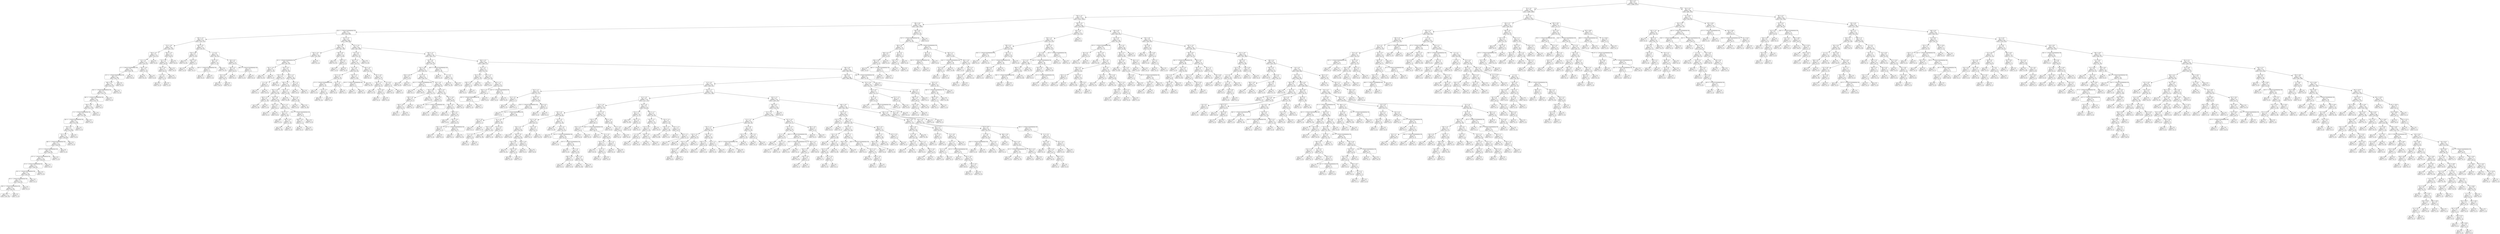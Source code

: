 digraph Tree {
node [shape=box, style="rounded", color="black", fontname=helvetica] ;
edge [fontname=helvetica] ;
0 [label="290 <= 4.8\ngini = 0.5\nsamples = 3436\nvalue = [2680, 2675]"] ;
1 [label="78 <= 1.8\ngini = 0.5\nsamples = 2444\nvalue = [1689, 2080]"] ;
0 -> 1 [labeldistance=2.5, labelangle=45, headlabel="True"] ;
2 [label="194 <= -0.2\ngini = 0.5\nsamples = 2100\nvalue = [1415, 1842]"] ;
1 -> 2 ;
3 [label="396 <= 0.8\ngini = 0.5\nsamples = 1282\nvalue = [945, 1038]"] ;
2 -> 3 ;
4 [label="159 <= -1.7014117331926443e+38\ngini = 0.5\nsamples = 1212\nvalue = [918, 956]"] ;
3 -> 4 ;
5 [label="105 <= -1.0\ngini = 0.5\nsamples = 247\nvalue = [219, 150]"] ;
4 -> 5 ;
6 [label="113 <= -4.8\ngini = 0.5\nsamples = 204\nvalue = [191, 105]"] ;
5 -> 6 ;
7 [label="158 <= -4.7\ngini = 0.5\nsamples = 175\nvalue = [153, 97]"] ;
6 -> 7 ;
8 [label="55 <= -5.2\ngini = 0.5\nsamples = 170\nvalue = [153, 91]"] ;
7 -> 8 ;
9 [label="6 <= -1.7014117331926443e+38\ngini = 0.5\nsamples = 158\nvalue = [150, 78]"] ;
8 -> 9 ;
10 [label="127 <= -1.7014117331926443e+38\ngini = 0.5\nsamples = 149\nvalue = [134, 78]"] ;
9 -> 10 ;
11 [label="360 <= -0.2\ngini = 0.5\nsamples = 145\nvalue = [134, 74]"] ;
10 -> 11 ;
12 [label="243 <= -1.7014117331926443e+38\ngini = 0.5\nsamples = 137\nvalue = [123, 74]"] ;
11 -> 12 ;
13 [label="364 <= -1.7014117331926443e+38\ngini = 0.5\nsamples = 134\nvalue = [123, 70]"] ;
12 -> 13 ;
14 [label="258 <= -0.6\ngini = 0.5\nsamples = 130\nvalue = [117, 70]"] ;
13 -> 14 ;
15 [label="3 <= -1.7014117331926443e+38\ngini = 0.5\nsamples = 128\nvalue = [117, 68]"] ;
14 -> 15 ;
16 [label="336 <= -1.7014117331926443e+38\ngini = 0.5\nsamples = 126\nvalue = [113, 68]"] ;
15 -> 16 ;
17 [label="379 <= 0.1\ngini = 0.5\nsamples = 124\nvalue = [110, 68]"] ;
16 -> 17 ;
18 [label="19 <= -0.2\ngini = 0.5\nsamples = 122\nvalue = [106, 68]"] ;
17 -> 18 ;
19 [label="260 <= -1.7014117331926443e+38\ngini = 0.5\nsamples = 120\nvalue = [106, 65]"] ;
18 -> 19 ;
20 [label="117 <= -1.7014117331926443e+38\ngini = 0.5\nsamples = 119\nvalue = [105, 65]"] ;
19 -> 20 ;
21 [label="377 <= -1.7014117331926443e+38\ngini = 0.5\nsamples = 118\nvalue = [104, 65]"] ;
20 -> 21 ;
22 [label="15 <= -1.7014117331926443e+38\ngini = 0.5\nsamples = 117\nvalue = [104, 64]"] ;
21 -> 22 ;
23 [label="231 <= -1.7014117331926443e+38\ngini = 0.5\nsamples = 116\nvalue = [102, 64]"] ;
22 -> 23 ;
24 [label="29 <= -1.7014117331926443e+38\ngini = 0.5\nsamples = 115\nvalue = [102, 63]"] ;
23 -> 24 ;
25 [label="258 <= -1.7014117331926443e+38\ngini = 0.5\nsamples = 114\nvalue = [102, 62]"] ;
24 -> 25 ;
26 [label="gini = 0.5\nsamples = 113\nvalue = [101, 62]"] ;
25 -> 26 ;
27 [label="gini = 0.0\nsamples = 1\nvalue = [1, 0]"] ;
25 -> 27 ;
28 [label="gini = 0.0\nsamples = 1\nvalue = [0, 1]"] ;
24 -> 28 ;
29 [label="gini = 0.0\nsamples = 1\nvalue = [0, 1]"] ;
23 -> 29 ;
30 [label="gini = 0.0\nsamples = 1\nvalue = [2, 0]"] ;
22 -> 30 ;
31 [label="gini = 0.0\nsamples = 1\nvalue = [0, 1]"] ;
21 -> 31 ;
32 [label="gini = 0.0\nsamples = 1\nvalue = [1, 0]"] ;
20 -> 32 ;
33 [label="gini = 0.0\nsamples = 1\nvalue = [1, 0]"] ;
19 -> 33 ;
34 [label="gini = 0.0\nsamples = 2\nvalue = [0, 3]"] ;
18 -> 34 ;
35 [label="gini = 0.0\nsamples = 2\nvalue = [4, 0]"] ;
17 -> 35 ;
36 [label="gini = 0.0\nsamples = 2\nvalue = [3, 0]"] ;
16 -> 36 ;
37 [label="gini = 0.0\nsamples = 2\nvalue = [4, 0]"] ;
15 -> 37 ;
38 [label="gini = 0.0\nsamples = 2\nvalue = [0, 2]"] ;
14 -> 38 ;
39 [label="gini = 0.0\nsamples = 4\nvalue = [6, 0]"] ;
13 -> 39 ;
40 [label="gini = 0.0\nsamples = 3\nvalue = [0, 4]"] ;
12 -> 40 ;
41 [label="gini = 0.0\nsamples = 8\nvalue = [11, 0]"] ;
11 -> 41 ;
42 [label="gini = 0.0\nsamples = 4\nvalue = [0, 4]"] ;
10 -> 42 ;
43 [label="gini = 0.0\nsamples = 9\nvalue = [16, 0]"] ;
9 -> 43 ;
44 [label="144 <= -2.8\ngini = 0.3\nsamples = 12\nvalue = [3, 13]"] ;
8 -> 44 ;
45 [label="gini = 0.0\nsamples = 9\nvalue = [0, 13]"] ;
44 -> 45 ;
46 [label="gini = 0.0\nsamples = 3\nvalue = [3, 0]"] ;
44 -> 46 ;
47 [label="gini = 0.0\nsamples = 5\nvalue = [0, 6]"] ;
7 -> 47 ;
48 [label="204 <= -1.6\ngini = 0.3\nsamples = 29\nvalue = [38, 8]"] ;
6 -> 48 ;
49 [label="78 <= -1.8\ngini = 0.4\nsamples = 20\nvalue = [20, 8]"] ;
48 -> 49 ;
50 [label="293 <= -5.0\ngini = 0.2\nsamples = 15\nvalue = [20, 3]"] ;
49 -> 50 ;
51 [label="9 <= -2.5\ngini = 0.4\nsamples = 4\nvalue = [1, 3]"] ;
50 -> 51 ;
52 [label="gini = 0.0\nsamples = 3\nvalue = [0, 3]"] ;
51 -> 52 ;
53 [label="gini = 0.0\nsamples = 1\nvalue = [1, 0]"] ;
51 -> 53 ;
54 [label="gini = 0.0\nsamples = 11\nvalue = [19, 0]"] ;
50 -> 54 ;
55 [label="gini = 0.0\nsamples = 5\nvalue = [0, 5]"] ;
49 -> 55 ;
56 [label="gini = 0.0\nsamples = 9\nvalue = [18, 0]"] ;
48 -> 56 ;
57 [label="104 <= -0.5\ngini = 0.5\nsamples = 43\nvalue = [28, 45]"] ;
5 -> 57 ;
58 [label="278 <= -0.6\ngini = 0.1\nsamples = 15\nvalue = [2, 26]"] ;
57 -> 58 ;
59 [label="gini = 0.0\nsamples = 12\nvalue = [0, 25]"] ;
58 -> 59 ;
60 [label="246 <= -0.4\ngini = 0.4\nsamples = 3\nvalue = [2, 1]"] ;
58 -> 60 ;
61 [label="gini = 0.0\nsamples = 2\nvalue = [2, 0]"] ;
60 -> 61 ;
62 [label="gini = 0.0\nsamples = 1\nvalue = [0, 1]"] ;
60 -> 62 ;
63 [label="2 <= 0.5\ngini = 0.5\nsamples = 28\nvalue = [26, 19]"] ;
57 -> 63 ;
64 [label="126 <= -0.5\ngini = 0.4\nsamples = 14\nvalue = [7, 15]"] ;
63 -> 64 ;
65 [label="229 <= -1.7014117331926443e+38\ngini = 0.4\nsamples = 5\nvalue = [7, 3]"] ;
64 -> 65 ;
66 [label="gini = 0.0\nsamples = 2\nvalue = [0, 3]"] ;
65 -> 66 ;
67 [label="gini = 0.0\nsamples = 3\nvalue = [7, 0]"] ;
65 -> 67 ;
68 [label="gini = 0.0\nsamples = 9\nvalue = [0, 12]"] ;
64 -> 68 ;
69 [label="138 <= 0.3\ngini = 0.3\nsamples = 14\nvalue = [19, 4]"] ;
63 -> 69 ;
70 [label="149 <= 2.3\ngini = 0.2\nsamples = 11\nvalue = [18, 2]"] ;
69 -> 70 ;
71 [label="253 <= 0.6\ngini = 0.1\nsamples = 10\nvalue = [18, 1]"] ;
70 -> 71 ;
72 [label="gini = 0.0\nsamples = 9\nvalue = [18, 0]"] ;
71 -> 72 ;
73 [label="gini = 0.0\nsamples = 1\nvalue = [0, 1]"] ;
71 -> 73 ;
74 [label="gini = 0.0\nsamples = 1\nvalue = [0, 1]"] ;
70 -> 74 ;
75 [label="280 <= -1.7014117331926443e+38\ngini = 0.4\nsamples = 3\nvalue = [1, 2]"] ;
69 -> 75 ;
76 [label="gini = 0.0\nsamples = 1\nvalue = [1, 0]"] ;
75 -> 76 ;
77 [label="gini = 0.0\nsamples = 2\nvalue = [0, 2]"] ;
75 -> 77 ;
78 [label="321 <= -5.0\ngini = 0.5\nsamples = 965\nvalue = [699, 806]"] ;
4 -> 78 ;
79 [label="228 <= -0.6\ngini = 0.4\nsamples = 143\nvalue = [62, 158]"] ;
78 -> 79 ;
80 [label="316 <= -0.3\ngini = 0.4\nsamples = 114\nvalue = [59, 118]"] ;
79 -> 80 ;
81 [label="28 <= -1.7014117331926443e+38\ngini = 0.4\nsamples = 107\nvalue = [48, 118]"] ;
80 -> 81 ;
82 [label="303 <= -2.6\ngini = 0.1\nsamples = 16\nvalue = [1, 23]"] ;
81 -> 82 ;
83 [label="gini = 0.0\nsamples = 15\nvalue = [0, 23]"] ;
82 -> 83 ;
84 [label="gini = 0.0\nsamples = 1\nvalue = [1, 0]"] ;
82 -> 84 ;
85 [label="370 <= -6.2\ngini = 0.4\nsamples = 91\nvalue = [47, 95]"] ;
81 -> 85 ;
86 [label="279 <= -1.8\ngini = 0.4\nsamples = 12\nvalue = [14, 7]"] ;
85 -> 86 ;
87 [label="2 <= -5.8\ngini = 0.1\nsamples = 9\nvalue = [14, 1]"] ;
86 -> 87 ;
88 [label="gini = 0.0\nsamples = 1\nvalue = [0, 1]"] ;
87 -> 88 ;
89 [label="gini = 0.0\nsamples = 8\nvalue = [14, 0]"] ;
87 -> 89 ;
90 [label="gini = 0.0\nsamples = 3\nvalue = [0, 6]"] ;
86 -> 90 ;
91 [label="130 <= -1.4\ngini = 0.4\nsamples = 79\nvalue = [33, 88]"] ;
85 -> 91 ;
92 [label="328 <= -5.1\ngini = 0.4\nsamples = 70\nvalue = [24, 81]"] ;
91 -> 92 ;
93 [label="281 <= -5.9\ngini = 0.5\nsamples = 38\nvalue = [19, 36]"] ;
92 -> 93 ;
94 [label="244 <= -3.7\ngini = 0.1\nsamples = 10\nvalue = [1, 18]"] ;
93 -> 94 ;
95 [label="gini = 0.0\nsamples = 9\nvalue = [0, 18]"] ;
94 -> 95 ;
96 [label="gini = 0.0\nsamples = 1\nvalue = [1, 0]"] ;
94 -> 96 ;
97 [label="49 <= -5.8\ngini = 0.5\nsamples = 28\nvalue = [18, 18]"] ;
93 -> 97 ;
98 [label="310 <= -6.2\ngini = 0.2\nsamples = 7\nvalue = [8, 1]"] ;
97 -> 98 ;
99 [label="gini = 0.0\nsamples = 1\nvalue = [0, 1]"] ;
98 -> 99 ;
100 [label="gini = 0.0\nsamples = 6\nvalue = [8, 0]"] ;
98 -> 100 ;
101 [label="362 <= -5.1\ngini = 0.5\nsamples = 21\nvalue = [10, 17]"] ;
97 -> 101 ;
102 [label="251 <= -5.7\ngini = 0.3\nsamples = 15\nvalue = [4, 16]"] ;
101 -> 102 ;
103 [label="gini = 0.0\nsamples = 2\nvalue = [3, 0]"] ;
102 -> 103 ;
104 [label="345 <= -5.0\ngini = 0.1\nsamples = 13\nvalue = [1, 16]"] ;
102 -> 104 ;
105 [label="gini = 0.0\nsamples = 12\nvalue = [0, 16]"] ;
104 -> 105 ;
106 [label="gini = 0.0\nsamples = 1\nvalue = [1, 0]"] ;
104 -> 106 ;
107 [label="150 <= -1.7014117331926443e+38\ngini = 0.2\nsamples = 6\nvalue = [6, 1]"] ;
101 -> 107 ;
108 [label="108 <= -4.2\ngini = 0.5\nsamples = 2\nvalue = [1, 1]"] ;
107 -> 108 ;
109 [label="gini = 0.0\nsamples = 1\nvalue = [0, 1]"] ;
108 -> 109 ;
110 [label="gini = 0.0\nsamples = 1\nvalue = [1, 0]"] ;
108 -> 110 ;
111 [label="gini = 0.0\nsamples = 4\nvalue = [5, 0]"] ;
107 -> 111 ;
112 [label="130 <= -4.7\ngini = 0.2\nsamples = 32\nvalue = [5, 45]"] ;
92 -> 112 ;
113 [label="gini = 0.0\nsamples = 16\nvalue = [0, 26]"] ;
112 -> 113 ;
114 [label="10 <= -4.0\ngini = 0.3\nsamples = 16\nvalue = [5, 19]"] ;
112 -> 114 ;
115 [label="gini = 0.0\nsamples = 4\nvalue = [5, 0]"] ;
114 -> 115 ;
116 [label="gini = 0.0\nsamples = 12\nvalue = [0, 19]"] ;
114 -> 116 ;
117 [label="74 <= -1.3\ngini = 0.5\nsamples = 9\nvalue = [9, 7]"] ;
91 -> 117 ;
118 [label="gini = 0.0\nsamples = 4\nvalue = [9, 0]"] ;
117 -> 118 ;
119 [label="gini = 0.0\nsamples = 5\nvalue = [0, 7]"] ;
117 -> 119 ;
120 [label="gini = 0.0\nsamples = 7\nvalue = [11, 0]"] ;
80 -> 120 ;
121 [label="100 <= 0.6\ngini = 0.1\nsamples = 29\nvalue = [3, 40]"] ;
79 -> 121 ;
122 [label="gini = 0.0\nsamples = 24\nvalue = [0, 37]"] ;
121 -> 122 ;
123 [label="209 <= 0.7\ngini = 0.5\nsamples = 5\nvalue = [3, 3]"] ;
121 -> 123 ;
124 [label="gini = 0.0\nsamples = 3\nvalue = [3, 0]"] ;
123 -> 124 ;
125 [label="gini = 0.0\nsamples = 2\nvalue = [0, 3]"] ;
123 -> 125 ;
126 [label="107 <= -5.0\ngini = 0.5\nsamples = 822\nvalue = [637, 648]"] ;
78 -> 126 ;
127 [label="79 <= -0.2\ngini = 0.4\nsamples = 73\nvalue = [32, 76]"] ;
126 -> 127 ;
128 [label="160 <= -1.4\ngini = 0.5\nsamples = 61\nvalue = [32, 57]"] ;
127 -> 128 ;
129 [label="81 <= -4.9\ngini = 0.3\nsamples = 38\nvalue = [10, 43]"] ;
128 -> 129 ;
130 [label="127 <= -5.1\ngini = 0.5\nsamples = 16\nvalue = [9, 13]"] ;
129 -> 130 ;
131 [label="17 <= -1.7014117331926443e+38\ngini = 0.3\nsamples = 10\nvalue = [3, 12]"] ;
130 -> 131 ;
132 [label="gini = 0.0\nsamples = 2\nvalue = [2, 0]"] ;
131 -> 132 ;
133 [label="171 <= -1.5\ngini = 0.1\nsamples = 8\nvalue = [1, 12]"] ;
131 -> 133 ;
134 [label="gini = 0.0\nsamples = 7\nvalue = [0, 12]"] ;
133 -> 134 ;
135 [label="gini = 0.0\nsamples = 1\nvalue = [1, 0]"] ;
133 -> 135 ;
136 [label="83 <= -2.2\ngini = 0.2\nsamples = 6\nvalue = [6, 1]"] ;
130 -> 136 ;
137 [label="gini = 0.0\nsamples = 5\nvalue = [6, 0]"] ;
136 -> 137 ;
138 [label="gini = 0.0\nsamples = 1\nvalue = [0, 1]"] ;
136 -> 138 ;
139 [label="183 <= -5.1\ngini = 0.1\nsamples = 22\nvalue = [1, 30]"] ;
129 -> 139 ;
140 [label="279 <= -1.7014117331926443e+38\ngini = 0.4\nsamples = 3\nvalue = [1, 3]"] ;
139 -> 140 ;
141 [label="gini = 0.0\nsamples = 1\nvalue = [1, 0]"] ;
140 -> 141 ;
142 [label="gini = 0.0\nsamples = 2\nvalue = [0, 3]"] ;
140 -> 142 ;
143 [label="gini = 0.0\nsamples = 19\nvalue = [0, 27]"] ;
139 -> 143 ;
144 [label="329 <= -6.1\ngini = 0.5\nsamples = 23\nvalue = [22, 14]"] ;
128 -> 144 ;
145 [label="gini = 0.0\nsamples = 5\nvalue = [0, 7]"] ;
144 -> 145 ;
146 [label="297 <= -0.4\ngini = 0.4\nsamples = 18\nvalue = [22, 7]"] ;
144 -> 146 ;
147 [label="118 <= -1.3\ngini = 0.2\nsamples = 14\nvalue = [21, 3]"] ;
146 -> 147 ;
148 [label="gini = 0.0\nsamples = 10\nvalue = [17, 0]"] ;
147 -> 148 ;
149 [label="97 <= -0.8\ngini = 0.5\nsamples = 4\nvalue = [4, 3]"] ;
147 -> 149 ;
150 [label="gini = 0.0\nsamples = 2\nvalue = [0, 3]"] ;
149 -> 150 ;
151 [label="gini = 0.0\nsamples = 2\nvalue = [4, 0]"] ;
149 -> 151 ;
152 [label="35 <= 0.4\ngini = 0.3\nsamples = 4\nvalue = [1, 4]"] ;
146 -> 152 ;
153 [label="gini = 0.0\nsamples = 3\nvalue = [0, 4]"] ;
152 -> 153 ;
154 [label="gini = 0.0\nsamples = 1\nvalue = [1, 0]"] ;
152 -> 154 ;
155 [label="gini = 0.0\nsamples = 12\nvalue = [0, 19]"] ;
127 -> 155 ;
156 [label="246 <= -4.1\ngini = 0.5\nsamples = 749\nvalue = [605, 572]"] ;
126 -> 156 ;
157 [label="46 <= -0.5\ngini = 0.4\nsamples = 103\nvalue = [107, 55]"] ;
156 -> 157 ;
158 [label="142 <= -4.9\ngini = 0.4\nsamples = 91\nvalue = [105, 41]"] ;
157 -> 158 ;
159 [label="328 <= -4.6\ngini = 0.4\nsamples = 8\nvalue = [3, 9]"] ;
158 -> 159 ;
160 [label="gini = 0.0\nsamples = 6\nvalue = [0, 9]"] ;
159 -> 160 ;
161 [label="gini = 0.0\nsamples = 2\nvalue = [3, 0]"] ;
159 -> 161 ;
162 [label="67 <= -4.7\ngini = 0.4\nsamples = 83\nvalue = [102, 32]"] ;
158 -> 162 ;
163 [label="341 <= -1.7014117331926443e+38\ngini = 0.1\nsamples = 17\nvalue = [36, 1]"] ;
162 -> 163 ;
164 [label="gini = 0.0\nsamples = 1\nvalue = [0, 1]"] ;
163 -> 164 ;
165 [label="gini = 0.0\nsamples = 16\nvalue = [36, 0]"] ;
163 -> 165 ;
166 [label="68 <= -4.4\ngini = 0.4\nsamples = 66\nvalue = [66, 31]"] ;
162 -> 166 ;
167 [label="242 <= -4.6\ngini = 0.5\nsamples = 21\nvalue = [15, 17]"] ;
166 -> 167 ;
168 [label="136 <= -4.1\ngini = 0.2\nsamples = 11\nvalue = [15, 2]"] ;
167 -> 168 ;
169 [label="249 <= -4.9\ngini = 0.1\nsamples = 10\nvalue = [15, 1]"] ;
168 -> 169 ;
170 [label="gini = 0.0\nsamples = 1\nvalue = [0, 1]"] ;
169 -> 170 ;
171 [label="gini = 0.0\nsamples = 9\nvalue = [15, 0]"] ;
169 -> 171 ;
172 [label="gini = 0.0\nsamples = 1\nvalue = [0, 1]"] ;
168 -> 172 ;
173 [label="gini = 0.0\nsamples = 10\nvalue = [0, 15]"] ;
167 -> 173 ;
174 [label="261 <= -5.0\ngini = 0.3\nsamples = 45\nvalue = [51, 14]"] ;
166 -> 174 ;
175 [label="202 <= -4.2\ngini = 0.4\nsamples = 6\nvalue = [2, 5]"] ;
174 -> 175 ;
176 [label="gini = 0.0\nsamples = 3\nvalue = [0, 4]"] ;
175 -> 176 ;
177 [label="254 <= -1.7014117331926443e+38\ngini = 0.4\nsamples = 3\nvalue = [2, 1]"] ;
175 -> 177 ;
178 [label="gini = 0.0\nsamples = 2\nvalue = [2, 0]"] ;
177 -> 178 ;
179 [label="gini = 0.0\nsamples = 1\nvalue = [0, 1]"] ;
177 -> 179 ;
180 [label="101 <= -0.8\ngini = 0.3\nsamples = 39\nvalue = [49, 9]"] ;
174 -> 180 ;
181 [label="186 <= -4.2\ngini = 0.2\nsamples = 37\nvalue = [49, 7]"] ;
180 -> 181 ;
182 [label="gini = 0.0\nsamples = 17\nvalue = [26, 0]"] ;
181 -> 182 ;
183 [label="186 <= -4.1\ngini = 0.4\nsamples = 20\nvalue = [23, 7]"] ;
181 -> 183 ;
184 [label="gini = 0.0\nsamples = 2\nvalue = [0, 4]"] ;
183 -> 184 ;
185 [label="297 <= -4.4\ngini = 0.2\nsamples = 18\nvalue = [23, 3]"] ;
183 -> 185 ;
186 [label="86 <= -4.0\ngini = 0.4\nsamples = 2\nvalue = [1, 2]"] ;
185 -> 186 ;
187 [label="gini = 0.0\nsamples = 1\nvalue = [1, 0]"] ;
186 -> 187 ;
188 [label="gini = 0.0\nsamples = 1\nvalue = [0, 2]"] ;
186 -> 188 ;
189 [label="347 <= -1.7014117331926443e+38\ngini = 0.1\nsamples = 16\nvalue = [22, 1]"] ;
185 -> 189 ;
190 [label="gini = 0.0\nsamples = 1\nvalue = [0, 1]"] ;
189 -> 190 ;
191 [label="gini = 0.0\nsamples = 15\nvalue = [22, 0]"] ;
189 -> 191 ;
192 [label="gini = 0.0\nsamples = 2\nvalue = [0, 2]"] ;
180 -> 192 ;
193 [label="86 <= -1.7014117331926443e+38\ngini = 0.2\nsamples = 12\nvalue = [2, 14]"] ;
157 -> 193 ;
194 [label="gini = 0.0\nsamples = 1\nvalue = [1, 0]"] ;
193 -> 194 ;
195 [label="4 <= 3.5\ngini = 0.1\nsamples = 11\nvalue = [1, 14]"] ;
193 -> 195 ;
196 [label="gini = 0.0\nsamples = 10\nvalue = [0, 14]"] ;
195 -> 196 ;
197 [label="gini = 0.0\nsamples = 1\nvalue = [1, 0]"] ;
195 -> 197 ;
198 [label="364 <= -4.3\ngini = 0.5\nsamples = 646\nvalue = [498, 517]"] ;
156 -> 198 ;
199 [label="63 <= -2.1\ngini = 0.3\nsamples = 43\nvalue = [15, 52]"] ;
198 -> 199 ;
200 [label="101 <= -4.3\ngini = 0.1\nsamples = 20\nvalue = [1, 33]"] ;
199 -> 200 ;
201 [label="190 <= -4.4\ngini = 0.4\nsamples = 3\nvalue = [1, 2]"] ;
200 -> 201 ;
202 [label="gini = 0.0\nsamples = 2\nvalue = [0, 2]"] ;
201 -> 202 ;
203 [label="gini = 0.0\nsamples = 1\nvalue = [1, 0]"] ;
201 -> 203 ;
204 [label="gini = 0.0\nsamples = 17\nvalue = [0, 31]"] ;
200 -> 204 ;
205 [label="211 <= -3.7\ngini = 0.5\nsamples = 23\nvalue = [14, 19]"] ;
199 -> 205 ;
206 [label="gini = 0.0\nsamples = 5\nvalue = [0, 9]"] ;
205 -> 206 ;
207 [label="196 <= -1.1\ngini = 0.5\nsamples = 18\nvalue = [14, 10]"] ;
205 -> 207 ;
208 [label="105 <= -1.5\ngini = 0.2\nsamples = 7\nvalue = [10, 1]"] ;
207 -> 208 ;
209 [label="325 <= -1.7014117331926443e+38\ngini = 0.5\nsamples = 2\nvalue = [1, 1]"] ;
208 -> 209 ;
210 [label="gini = 0.0\nsamples = 1\nvalue = [1, 0]"] ;
209 -> 210 ;
211 [label="gini = 0.0\nsamples = 1\nvalue = [0, 1]"] ;
209 -> 211 ;
212 [label="gini = 0.0\nsamples = 5\nvalue = [9, 0]"] ;
208 -> 212 ;
213 [label="303 <= -1.7014117331926443e+38\ngini = 0.4\nsamples = 11\nvalue = [4, 9]"] ;
207 -> 213 ;
214 [label="gini = 0.0\nsamples = 3\nvalue = [4, 0]"] ;
213 -> 214 ;
215 [label="gini = 0.0\nsamples = 8\nvalue = [0, 9]"] ;
213 -> 215 ;
216 [label="199 <= 0.6\ngini = 0.5\nsamples = 603\nvalue = [483, 465]"] ;
198 -> 216 ;
217 [label="380 <= 0.1\ngini = 0.5\nsamples = 588\nvalue = [480, 446]"] ;
216 -> 217 ;
218 [label="12 <= -4.3\ngini = 0.5\nsamples = 550\nvalue = [428, 431]"] ;
217 -> 218 ;
219 [label="225 <= -4.1\ngini = 0.4\nsamples = 40\nvalue = [17, 47]"] ;
218 -> 219 ;
220 [label="92 <= -4.1\ngini = 0.2\nsamples = 5\nvalue = [7, 1]"] ;
219 -> 220 ;
221 [label="gini = 0.0\nsamples = 4\nvalue = [7, 0]"] ;
220 -> 221 ;
222 [label="gini = 0.0\nsamples = 1\nvalue = [0, 1]"] ;
220 -> 222 ;
223 [label="345 <= -0.2\ngini = 0.3\nsamples = 35\nvalue = [10, 46]"] ;
219 -> 223 ;
224 [label="276 <= -1.7014117331926443e+38\ngini = 0.2\nsamples = 30\nvalue = [5, 44]"] ;
223 -> 224 ;
225 [label="gini = 0.0\nsamples = 2\nvalue = [2, 0]"] ;
224 -> 225 ;
226 [label="318 <= -1.7014117331926443e+38\ngini = 0.1\nsamples = 28\nvalue = [3, 44]"] ;
224 -> 226 ;
227 [label="321 <= -2.8\ngini = 0.5\nsamples = 2\nvalue = [1, 1]"] ;
226 -> 227 ;
228 [label="gini = 0.0\nsamples = 1\nvalue = [0, 1]"] ;
227 -> 228 ;
229 [label="gini = 0.0\nsamples = 1\nvalue = [1, 0]"] ;
227 -> 229 ;
230 [label="65 <= -0.4\ngini = 0.1\nsamples = 26\nvalue = [2, 43]"] ;
226 -> 230 ;
231 [label="250 <= -3.6\ngini = 0.0\nsamples = 23\nvalue = [1, 41]"] ;
230 -> 231 ;
232 [label="71 <= -4.3\ngini = 0.2\nsamples = 4\nvalue = [1, 6]"] ;
231 -> 232 ;
233 [label="gini = 0.0\nsamples = 3\nvalue = [0, 6]"] ;
232 -> 233 ;
234 [label="gini = 0.0\nsamples = 1\nvalue = [1, 0]"] ;
232 -> 234 ;
235 [label="gini = 0.0\nsamples = 19\nvalue = [0, 35]"] ;
231 -> 235 ;
236 [label="317 <= -0.5\ngini = 0.4\nsamples = 3\nvalue = [1, 2]"] ;
230 -> 236 ;
237 [label="gini = 0.0\nsamples = 1\nvalue = [1, 0]"] ;
236 -> 237 ;
238 [label="gini = 0.0\nsamples = 2\nvalue = [0, 2]"] ;
236 -> 238 ;
239 [label="149 <= 0.3\ngini = 0.4\nsamples = 5\nvalue = [5, 2]"] ;
223 -> 239 ;
240 [label="gini = 0.0\nsamples = 3\nvalue = [5, 0]"] ;
239 -> 240 ;
241 [label="gini = 0.0\nsamples = 2\nvalue = [0, 2]"] ;
239 -> 241 ;
242 [label="324 <= -1.7\ngini = 0.5\nsamples = 510\nvalue = [411, 384]"] ;
218 -> 242 ;
243 [label="41 <= -1.9\ngini = 0.5\nsamples = 179\nvalue = [117, 155]"] ;
242 -> 243 ;
244 [label="357 <= -2.6\ngini = 0.5\nsamples = 107\nvalue = [91, 75]"] ;
243 -> 244 ;
245 [label="96 <= -3.5\ngini = 0.5\nsamples = 70\nvalue = [49, 60]"] ;
244 -> 245 ;
246 [label="112 <= -3.8\ngini = 0.5\nsamples = 37\nvalue = [34, 21]"] ;
245 -> 246 ;
247 [label="316 <= -4.2\ngini = 0.5\nsamples = 26\nvalue = [19, 20]"] ;
246 -> 247 ;
248 [label="gini = 0.0\nsamples = 6\nvalue = [9, 0]"] ;
247 -> 248 ;
249 [label="180 <= -3.9\ngini = 0.4\nsamples = 20\nvalue = [10, 20]"] ;
247 -> 249 ;
250 [label="144 <= -3.8\ngini = 0.2\nsamples = 12\nvalue = [2, 18]"] ;
249 -> 250 ;
251 [label="gini = 0.0\nsamples = 9\nvalue = [0, 15]"] ;
250 -> 251 ;
252 [label="183 <= -3.8\ngini = 0.5\nsamples = 3\nvalue = [2, 3]"] ;
250 -> 252 ;
253 [label="gini = 0.0\nsamples = 1\nvalue = [2, 0]"] ;
252 -> 253 ;
254 [label="gini = 0.0\nsamples = 2\nvalue = [0, 3]"] ;
252 -> 254 ;
255 [label="250 <= -4.0\ngini = 0.3\nsamples = 8\nvalue = [8, 2]"] ;
249 -> 255 ;
256 [label="gini = 0.0\nsamples = 2\nvalue = [0, 2]"] ;
255 -> 256 ;
257 [label="gini = 0.0\nsamples = 6\nvalue = [8, 0]"] ;
255 -> 257 ;
258 [label="46 <= -3.8\ngini = 0.1\nsamples = 11\nvalue = [15, 1]"] ;
246 -> 258 ;
259 [label="gini = 0.0\nsamples = 1\nvalue = [0, 1]"] ;
258 -> 259 ;
260 [label="gini = 0.0\nsamples = 10\nvalue = [15, 0]"] ;
258 -> 260 ;
261 [label="74 <= -3.5\ngini = 0.4\nsamples = 33\nvalue = [15, 39]"] ;
245 -> 261 ;
262 [label="gini = 0.0\nsamples = 8\nvalue = [0, 18]"] ;
261 -> 262 ;
263 [label="74 <= -3.2\ngini = 0.5\nsamples = 25\nvalue = [15, 21]"] ;
261 -> 263 ;
264 [label="gini = 0.0\nsamples = 5\nvalue = [7, 0]"] ;
263 -> 264 ;
265 [label="334 <= -1.7014117331926443e+38\ngini = 0.4\nsamples = 20\nvalue = [8, 21]"] ;
263 -> 265 ;
266 [label="gini = 0.0\nsamples = 2\nvalue = [2, 0]"] ;
265 -> 266 ;
267 [label="375 <= -1.7014117331926443e+38\ngini = 0.3\nsamples = 18\nvalue = [6, 21]"] ;
265 -> 267 ;
268 [label="gini = 0.0\nsamples = 2\nvalue = [2, 0]"] ;
267 -> 268 ;
269 [label="57 <= -3.0\ngini = 0.3\nsamples = 16\nvalue = [4, 21]"] ;
267 -> 269 ;
270 [label="180 <= -3.0\ngini = 0.5\nsamples = 4\nvalue = [3, 3]"] ;
269 -> 270 ;
271 [label="gini = 0.0\nsamples = 2\nvalue = [0, 3]"] ;
270 -> 271 ;
272 [label="gini = 0.0\nsamples = 2\nvalue = [3, 0]"] ;
270 -> 272 ;
273 [label="356 <= -2.6\ngini = 0.1\nsamples = 12\nvalue = [1, 18]"] ;
269 -> 273 ;
274 [label="gini = 0.0\nsamples = 11\nvalue = [0, 18]"] ;
273 -> 274 ;
275 [label="gini = 0.0\nsamples = 1\nvalue = [1, 0]"] ;
273 -> 275 ;
276 [label="171 <= -1.9\ngini = 0.4\nsamples = 37\nvalue = [42, 15]"] ;
244 -> 276 ;
277 [label="278 <= -2.3\ngini = 0.3\nsamples = 27\nvalue = [36, 7]"] ;
276 -> 277 ;
278 [label="235 <= -2.5\ngini = 0.5\nsamples = 7\nvalue = [6, 4]"] ;
277 -> 278 ;
279 [label="gini = 0.0\nsamples = 3\nvalue = [6, 0]"] ;
278 -> 279 ;
280 [label="gini = 0.0\nsamples = 4\nvalue = [0, 4]"] ;
278 -> 280 ;
281 [label="109 <= -1.7014117331926443e+38\ngini = 0.2\nsamples = 20\nvalue = [30, 3]"] ;
277 -> 281 ;
282 [label="gini = 0.0\nsamples = 1\nvalue = [0, 1]"] ;
281 -> 282 ;
283 [label="20 <= -2.0\ngini = 0.1\nsamples = 19\nvalue = [30, 2]"] ;
281 -> 283 ;
284 [label="120 <= -2.1\ngini = 0.1\nsamples = 17\nvalue = [29, 1]"] ;
283 -> 284 ;
285 [label="gini = 0.0\nsamples = 14\nvalue = [25, 0]"] ;
284 -> 285 ;
286 [label="14 <= -2.1\ngini = 0.3\nsamples = 3\nvalue = [4, 1]"] ;
284 -> 286 ;
287 [label="gini = 0.0\nsamples = 1\nvalue = [0, 1]"] ;
286 -> 287 ;
288 [label="gini = 0.0\nsamples = 2\nvalue = [4, 0]"] ;
286 -> 288 ;
289 [label="84 <= -2.1\ngini = 0.5\nsamples = 2\nvalue = [1, 1]"] ;
283 -> 289 ;
290 [label="gini = 0.0\nsamples = 1\nvalue = [0, 1]"] ;
289 -> 290 ;
291 [label="gini = 0.0\nsamples = 1\nvalue = [1, 0]"] ;
289 -> 291 ;
292 [label="356 <= -2.0\ngini = 0.5\nsamples = 10\nvalue = [6, 8]"] ;
276 -> 292 ;
293 [label="gini = 0.0\nsamples = 3\nvalue = [0, 6]"] ;
292 -> 293 ;
294 [label="55 <= -1.8\ngini = 0.4\nsamples = 7\nvalue = [6, 2]"] ;
292 -> 294 ;
295 [label="gini = 0.0\nsamples = 2\nvalue = [0, 2]"] ;
294 -> 295 ;
296 [label="gini = 0.0\nsamples = 5\nvalue = [6, 0]"] ;
294 -> 296 ;
297 [label="80 <= -1.8\ngini = 0.4\nsamples = 72\nvalue = [26, 80]"] ;
243 -> 297 ;
298 [label="374 <= -1.7\ngini = 0.1\nsamples = 20\nvalue = [2, 37]"] ;
297 -> 298 ;
299 [label="gini = 0.0\nsamples = 16\nvalue = [0, 34]"] ;
298 -> 299 ;
300 [label="342 <= -1.7\ngini = 0.5\nsamples = 4\nvalue = [2, 3]"] ;
298 -> 300 ;
301 [label="gini = 0.0\nsamples = 2\nvalue = [2, 0]"] ;
300 -> 301 ;
302 [label="gini = 0.0\nsamples = 2\nvalue = [0, 3]"] ;
300 -> 302 ;
303 [label="141 <= -1.7\ngini = 0.5\nsamples = 52\nvalue = [24, 43]"] ;
297 -> 303 ;
304 [label="322 <= -1.7\ngini = 0.5\nsamples = 23\nvalue = [17, 12]"] ;
303 -> 304 ;
305 [label="115 <= -1.9\ngini = 0.5\nsamples = 15\nvalue = [7, 12]"] ;
304 -> 305 ;
306 [label="5 <= -2.0\ngini = 0.2\nsamples = 6\nvalue = [6, 1]"] ;
305 -> 306 ;
307 [label="gini = 0.0\nsamples = 1\nvalue = [0, 1]"] ;
306 -> 307 ;
308 [label="gini = 0.0\nsamples = 5\nvalue = [6, 0]"] ;
306 -> 308 ;
309 [label="268 <= -1.6\ngini = 0.2\nsamples = 9\nvalue = [1, 11]"] ;
305 -> 309 ;
310 [label="gini = 0.0\nsamples = 8\nvalue = [0, 11]"] ;
309 -> 310 ;
311 [label="gini = 0.0\nsamples = 1\nvalue = [1, 0]"] ;
309 -> 311 ;
312 [label="gini = 0.0\nsamples = 8\nvalue = [10, 0]"] ;
304 -> 312 ;
313 [label="176 <= -1.4\ngini = 0.3\nsamples = 29\nvalue = [7, 31]"] ;
303 -> 313 ;
314 [label="309 <= -1.0\ngini = 0.1\nsamples = 19\nvalue = [1, 26]"] ;
313 -> 314 ;
315 [label="gini = 0.0\nsamples = 18\nvalue = [0, 26]"] ;
314 -> 315 ;
316 [label="gini = 0.0\nsamples = 1\nvalue = [1, 0]"] ;
314 -> 316 ;
317 [label="179 <= -1.3\ngini = 0.5\nsamples = 10\nvalue = [6, 5]"] ;
313 -> 317 ;
318 [label="gini = 0.0\nsamples = 5\nvalue = [5, 0]"] ;
317 -> 318 ;
319 [label="109 <= -1.7\ngini = 0.3\nsamples = 5\nvalue = [1, 5]"] ;
317 -> 319 ;
320 [label="gini = 0.0\nsamples = 1\nvalue = [1, 0]"] ;
319 -> 320 ;
321 [label="gini = 0.0\nsamples = 4\nvalue = [0, 5]"] ;
319 -> 321 ;
322 [label="118 <= -1.3\ngini = 0.5\nsamples = 331\nvalue = [294, 229]"] ;
242 -> 322 ;
323 [label="346 <= 0.7\ngini = 0.4\nsamples = 102\nvalue = [133, 44]"] ;
322 -> 323 ;
324 [label="137 <= -1.4\ngini = 0.4\nsamples = 100\nvalue = [133, 40]"] ;
323 -> 324 ;
325 [label="31 <= -1.3\ngini = 0.4\nsamples = 58\nvalue = [63, 29]"] ;
324 -> 325 ;
326 [label="252 <= -1.4\ngini = 0.3\nsamples = 44\nvalue = [58, 15]"] ;
325 -> 326 ;
327 [label="120 <= -1.0\ngini = 0.2\nsamples = 32\nvalue = [52, 5]"] ;
326 -> 327 ;
328 [label="315 <= -1.8\ngini = 0.1\nsamples = 30\nvalue = [52, 2]"] ;
327 -> 328 ;
329 [label="214 <= -1.9\ngini = 0.3\nsamples = 7\nvalue = [8, 2]"] ;
328 -> 329 ;
330 [label="gini = 0.0\nsamples = 5\nvalue = [8, 0]"] ;
329 -> 330 ;
331 [label="gini = 0.0\nsamples = 2\nvalue = [0, 2]"] ;
329 -> 331 ;
332 [label="gini = 0.0\nsamples = 23\nvalue = [44, 0]"] ;
328 -> 332 ;
333 [label="gini = 0.0\nsamples = 2\nvalue = [0, 3]"] ;
327 -> 333 ;
334 [label="181 <= -1.2\ngini = 0.5\nsamples = 12\nvalue = [6, 10]"] ;
326 -> 334 ;
335 [label="106 <= -1.1\ngini = 0.2\nsamples = 8\nvalue = [1, 9]"] ;
334 -> 335 ;
336 [label="gini = 0.0\nsamples = 7\nvalue = [0, 9]"] ;
335 -> 336 ;
337 [label="gini = 0.0\nsamples = 1\nvalue = [1, 0]"] ;
335 -> 337 ;
338 [label="272 <= -1.1\ngini = 0.3\nsamples = 4\nvalue = [5, 1]"] ;
334 -> 338 ;
339 [label="gini = 0.0\nsamples = 3\nvalue = [5, 0]"] ;
338 -> 339 ;
340 [label="gini = 0.0\nsamples = 1\nvalue = [0, 1]"] ;
338 -> 340 ;
341 [label="32 <= -0.8\ngini = 0.4\nsamples = 14\nvalue = [5, 14]"] ;
325 -> 341 ;
342 [label="153 <= -2.2\ngini = 0.1\nsamples = 10\nvalue = [1, 13]"] ;
341 -> 342 ;
343 [label="185 <= -1.7014117331926443e+38\ngini = 0.5\nsamples = 2\nvalue = [1, 1]"] ;
342 -> 343 ;
344 [label="gini = 0.0\nsamples = 1\nvalue = [0, 1]"] ;
343 -> 344 ;
345 [label="gini = 0.0\nsamples = 1\nvalue = [1, 0]"] ;
343 -> 345 ;
346 [label="gini = 0.0\nsamples = 8\nvalue = [0, 12]"] ;
342 -> 346 ;
347 [label="50 <= -0.7\ngini = 0.3\nsamples = 4\nvalue = [4, 1]"] ;
341 -> 347 ;
348 [label="gini = 0.0\nsamples = 1\nvalue = [0, 1]"] ;
347 -> 348 ;
349 [label="gini = 0.0\nsamples = 3\nvalue = [4, 0]"] ;
347 -> 349 ;
350 [label="331 <= -0.3\ngini = 0.2\nsamples = 42\nvalue = [70, 11]"] ;
324 -> 350 ;
351 [label="147 <= -1.4\ngini = 0.2\nsamples = 39\nvalue = [69, 7]"] ;
350 -> 351 ;
352 [label="71 <= -1.4\ngini = 0.4\nsamples = 10\nvalue = [12, 5]"] ;
351 -> 352 ;
353 [label="gini = 0.0\nsamples = 5\nvalue = [11, 0]"] ;
352 -> 353 ;
354 [label="105 <= -1.3\ngini = 0.3\nsamples = 5\nvalue = [1, 5]"] ;
352 -> 354 ;
355 [label="gini = 0.0\nsamples = 4\nvalue = [0, 5]"] ;
354 -> 355 ;
356 [label="gini = 0.0\nsamples = 1\nvalue = [1, 0]"] ;
354 -> 356 ;
357 [label="282 <= -1.7014117331926443e+38\ngini = 0.1\nsamples = 29\nvalue = [57, 2]"] ;
351 -> 357 ;
358 [label="164 <= -1.7014117331926443e+38\ngini = 0.4\nsamples = 2\nvalue = [2, 1]"] ;
357 -> 358 ;
359 [label="gini = 0.0\nsamples = 1\nvalue = [2, 0]"] ;
358 -> 359 ;
360 [label="gini = 0.0\nsamples = 1\nvalue = [0, 1]"] ;
358 -> 360 ;
361 [label="106 <= -1.3\ngini = 0.0\nsamples = 27\nvalue = [55, 1]"] ;
357 -> 361 ;
362 [label="345 <= -1.1\ngini = 0.1\nsamples = 7\nvalue = [15, 1]"] ;
361 -> 362 ;
363 [label="gini = 0.0\nsamples = 5\nvalue = [14, 0]"] ;
362 -> 363 ;
364 [label="205 <= -0.4\ngini = 0.5\nsamples = 2\nvalue = [1, 1]"] ;
362 -> 364 ;
365 [label="gini = 0.0\nsamples = 1\nvalue = [0, 1]"] ;
364 -> 365 ;
366 [label="gini = 0.0\nsamples = 1\nvalue = [1, 0]"] ;
364 -> 366 ;
367 [label="gini = 0.0\nsamples = 20\nvalue = [40, 0]"] ;
361 -> 367 ;
368 [label="356 <= -0.2\ngini = 0.3\nsamples = 3\nvalue = [1, 4]"] ;
350 -> 368 ;
369 [label="gini = 0.0\nsamples = 2\nvalue = [0, 4]"] ;
368 -> 369 ;
370 [label="gini = 0.0\nsamples = 1\nvalue = [1, 0]"] ;
368 -> 370 ;
371 [label="gini = 0.0\nsamples = 2\nvalue = [0, 4]"] ;
323 -> 371 ;
372 [label="199 <= -0.9\ngini = 0.5\nsamples = 229\nvalue = [161, 185]"] ;
322 -> 372 ;
373 [label="274 <= -1.9\ngini = 0.4\nsamples = 80\nvalue = [33, 91]"] ;
372 -> 373 ;
374 [label="275 <= -1.5\ngini = 0.2\nsamples = 6\nvalue = [6, 1]"] ;
373 -> 374 ;
375 [label="gini = 0.0\nsamples = 5\nvalue = [6, 0]"] ;
374 -> 375 ;
376 [label="gini = 0.0\nsamples = 1\nvalue = [0, 1]"] ;
374 -> 376 ;
377 [label="113 <= -1.0\ngini = 0.4\nsamples = 74\nvalue = [27, 90]"] ;
373 -> 377 ;
378 [label="253 <= -1.2\ngini = 0.5\nsamples = 37\nvalue = [23, 39]"] ;
377 -> 378 ;
379 [label="39 <= -1.6\ngini = 0.3\nsamples = 20\nvalue = [5, 28]"] ;
378 -> 379 ;
380 [label="gini = 0.0\nsamples = 1\nvalue = [1, 0]"] ;
379 -> 380 ;
381 [label="228 <= -1.2\ngini = 0.2\nsamples = 19\nvalue = [4, 28]"] ;
379 -> 381 ;
382 [label="142 <= -1.2\ngini = 0.4\nsamples = 9\nvalue = [4, 8]"] ;
381 -> 382 ;
383 [label="gini = 0.0\nsamples = 4\nvalue = [0, 7]"] ;
382 -> 383 ;
384 [label="151 <= -1.0\ngini = 0.3\nsamples = 5\nvalue = [4, 1]"] ;
382 -> 384 ;
385 [label="gini = 0.0\nsamples = 4\nvalue = [4, 0]"] ;
384 -> 385 ;
386 [label="gini = 0.0\nsamples = 1\nvalue = [0, 1]"] ;
384 -> 386 ;
387 [label="gini = 0.0\nsamples = 10\nvalue = [0, 20]"] ;
381 -> 387 ;
388 [label="80 <= -1.7\ngini = 0.5\nsamples = 17\nvalue = [18, 11]"] ;
378 -> 388 ;
389 [label="293 <= -0.9\ngini = 0.2\nsamples = 5\nvalue = [1, 8]"] ;
388 -> 389 ;
390 [label="gini = 0.0\nsamples = 4\nvalue = [0, 8]"] ;
389 -> 390 ;
391 [label="gini = 0.0\nsamples = 1\nvalue = [1, 0]"] ;
389 -> 391 ;
392 [label="285 <= -1.7014117331926443e+38\ngini = 0.3\nsamples = 12\nvalue = [17, 3]"] ;
388 -> 392 ;
393 [label="gini = 0.0\nsamples = 1\nvalue = [0, 2]"] ;
392 -> 393 ;
394 [label="254 <= -1.0\ngini = 0.1\nsamples = 11\nvalue = [17, 1]"] ;
392 -> 394 ;
395 [label="gini = 0.0\nsamples = 8\nvalue = [15, 0]"] ;
394 -> 395 ;
396 [label="344 <= -1.0\ngini = 0.4\nsamples = 3\nvalue = [2, 1]"] ;
394 -> 396 ;
397 [label="gini = 0.0\nsamples = 1\nvalue = [0, 1]"] ;
396 -> 397 ;
398 [label="gini = 0.0\nsamples = 2\nvalue = [2, 0]"] ;
396 -> 398 ;
399 [label="108 <= -0.2\ngini = 0.1\nsamples = 37\nvalue = [4, 51]"] ;
377 -> 399 ;
400 [label="280 <= -1.1\ngini = 0.1\nsamples = 34\nvalue = [2, 50]"] ;
399 -> 400 ;
401 [label="190 <= -0.8\ngini = 0.3\nsamples = 9\nvalue = [2, 8]"] ;
400 -> 401 ;
402 [label="gini = 0.0\nsamples = 7\nvalue = [0, 8]"] ;
401 -> 402 ;
403 [label="gini = 0.0\nsamples = 2\nvalue = [2, 0]"] ;
401 -> 403 ;
404 [label="gini = 0.0\nsamples = 25\nvalue = [0, 42]"] ;
400 -> 404 ;
405 [label="247 <= -0.3\ngini = 0.4\nsamples = 3\nvalue = [2, 1]"] ;
399 -> 405 ;
406 [label="gini = 0.0\nsamples = 2\nvalue = [2, 0]"] ;
405 -> 406 ;
407 [label="gini = 0.0\nsamples = 1\nvalue = [0, 1]"] ;
405 -> 407 ;
408 [label="300 <= -0.5\ngini = 0.5\nsamples = 149\nvalue = [128, 94]"] ;
372 -> 408 ;
409 [label="209 <= -0.8\ngini = 0.4\nsamples = 77\nvalue = [77, 35]"] ;
408 -> 409 ;
410 [label="269 <= -0.6\ngini = 0.5\nsamples = 33\nvalue = [22, 26]"] ;
409 -> 410 ;
411 [label="57 <= -0.8\ngini = 0.5\nsamples = 25\nvalue = [22, 16]"] ;
410 -> 411 ;
412 [label="399 <= -1.2\ngini = 0.3\nsamples = 11\nvalue = [3, 13]"] ;
411 -> 412 ;
413 [label="gini = 0.0\nsamples = 2\nvalue = [3, 0]"] ;
412 -> 413 ;
414 [label="gini = 0.0\nsamples = 9\nvalue = [0, 13]"] ;
412 -> 414 ;
415 [label="95 <= -1.1\ngini = 0.2\nsamples = 14\nvalue = [19, 3]"] ;
411 -> 415 ;
416 [label="gini = 0.0\nsamples = 2\nvalue = [0, 2]"] ;
415 -> 416 ;
417 [label="287 <= -0.6\ngini = 0.1\nsamples = 12\nvalue = [19, 1]"] ;
415 -> 417 ;
418 [label="gini = 0.0\nsamples = 11\nvalue = [19, 0]"] ;
417 -> 418 ;
419 [label="gini = 0.0\nsamples = 1\nvalue = [0, 1]"] ;
417 -> 419 ;
420 [label="gini = 0.0\nsamples = 8\nvalue = [0, 10]"] ;
410 -> 420 ;
421 [label="394 <= -1.1\ngini = 0.2\nsamples = 44\nvalue = [55, 9]"] ;
409 -> 421 ;
422 [label="237 <= -0.7\ngini = 0.3\nsamples = 3\nvalue = [1, 4]"] ;
421 -> 422 ;
423 [label="gini = 0.0\nsamples = 1\nvalue = [1, 0]"] ;
422 -> 423 ;
424 [label="gini = 0.0\nsamples = 2\nvalue = [0, 4]"] ;
422 -> 424 ;
425 [label="13 <= -0.0\ngini = 0.2\nsamples = 41\nvalue = [54, 5]"] ;
421 -> 425 ;
426 [label="175 <= -1.1\ngini = 0.1\nsamples = 39\nvalue = [54, 3]"] ;
425 -> 426 ;
427 [label="54 <= -1.2\ngini = 0.5\nsamples = 2\nvalue = [1, 1]"] ;
426 -> 427 ;
428 [label="gini = 0.0\nsamples = 1\nvalue = [1, 0]"] ;
427 -> 428 ;
429 [label="gini = 0.0\nsamples = 1\nvalue = [0, 1]"] ;
427 -> 429 ;
430 [label="225 <= -1.7014117331926443e+38\ngini = 0.1\nsamples = 37\nvalue = [53, 2]"] ;
426 -> 430 ;
431 [label="gini = 0.0\nsamples = 1\nvalue = [0, 1]"] ;
430 -> 431 ;
432 [label="293 <= -0.5\ngini = 0.0\nsamples = 36\nvalue = [53, 1]"] ;
430 -> 432 ;
433 [label="gini = 0.0\nsamples = 27\nvalue = [39, 0]"] ;
432 -> 433 ;
434 [label="192 <= -0.6\ngini = 0.1\nsamples = 9\nvalue = [14, 1]"] ;
432 -> 434 ;
435 [label="gini = 0.0\nsamples = 1\nvalue = [0, 1]"] ;
434 -> 435 ;
436 [label="gini = 0.0\nsamples = 8\nvalue = [14, 0]"] ;
434 -> 436 ;
437 [label="gini = 0.0\nsamples = 2\nvalue = [0, 2]"] ;
425 -> 437 ;
438 [label="270 <= -0.3\ngini = 0.5\nsamples = 72\nvalue = [51, 59]"] ;
408 -> 438 ;
439 [label="133 <= -0.5\ngini = 0.4\nsamples = 48\nvalue = [24, 52]"] ;
438 -> 439 ;
440 [label="3 <= -0.6\ngini = 0.5\nsamples = 16\nvalue = [15, 10]"] ;
439 -> 440 ;
441 [label="226 <= -1.7014117331926443e+38\ngini = 0.2\nsamples = 5\nvalue = [1, 9]"] ;
440 -> 441 ;
442 [label="gini = 0.0\nsamples = 1\nvalue = [1, 0]"] ;
441 -> 442 ;
443 [label="gini = 0.0\nsamples = 4\nvalue = [0, 9]"] ;
441 -> 443 ;
444 [label="13 <= 0.3\ngini = 0.1\nsamples = 11\nvalue = [14, 1]"] ;
440 -> 444 ;
445 [label="gini = 0.0\nsamples = 10\nvalue = [14, 0]"] ;
444 -> 445 ;
446 [label="gini = 0.0\nsamples = 1\nvalue = [0, 1]"] ;
444 -> 446 ;
447 [label="186 <= -0.6\ngini = 0.3\nsamples = 32\nvalue = [9, 42]"] ;
439 -> 447 ;
448 [label="gini = 0.0\nsamples = 3\nvalue = [3, 0]"] ;
447 -> 448 ;
449 [label="326 <= -0.4\ngini = 0.2\nsamples = 29\nvalue = [6, 42]"] ;
447 -> 449 ;
450 [label="59 <= -1.7014117331926443e+38\ngini = 0.1\nsamples = 22\nvalue = [1, 37]"] ;
449 -> 450 ;
451 [label="gini = 0.0\nsamples = 1\nvalue = [1, 0]"] ;
450 -> 451 ;
452 [label="gini = 0.0\nsamples = 21\nvalue = [0, 37]"] ;
450 -> 452 ;
453 [label="342 <= -0.3\ngini = 0.5\nsamples = 7\nvalue = [5, 5]"] ;
449 -> 453 ;
454 [label="gini = 0.0\nsamples = 4\nvalue = [5, 0]"] ;
453 -> 454 ;
455 [label="gini = 0.0\nsamples = 3\nvalue = [0, 5]"] ;
453 -> 455 ;
456 [label="196 <= -1.7014117331926443e+38\ngini = 0.3\nsamples = 24\nvalue = [27, 7]"] ;
438 -> 456 ;
457 [label="gini = 0.0\nsamples = 2\nvalue = [0, 2]"] ;
456 -> 457 ;
458 [label="51 <= -0.1\ngini = 0.3\nsamples = 22\nvalue = [27, 5]"] ;
456 -> 458 ;
459 [label="96 <= -0.8\ngini = 0.1\nsamples = 18\nvalue = [24, 2]"] ;
458 -> 459 ;
460 [label="gini = 0.0\nsamples = 1\nvalue = [0, 1]"] ;
459 -> 460 ;
461 [label="222 <= -0.0\ngini = 0.1\nsamples = 17\nvalue = [24, 1]"] ;
459 -> 461 ;
462 [label="gini = 0.0\nsamples = 13\nvalue = [20, 0]"] ;
461 -> 462 ;
463 [label="268 <= -0.1\ngini = 0.3\nsamples = 4\nvalue = [4, 1]"] ;
461 -> 463 ;
464 [label="gini = 0.0\nsamples = 1\nvalue = [0, 1]"] ;
463 -> 464 ;
465 [label="gini = 0.0\nsamples = 3\nvalue = [4, 0]"] ;
463 -> 465 ;
466 [label="153 <= -0.2\ngini = 0.5\nsamples = 4\nvalue = [3, 3]"] ;
458 -> 466 ;
467 [label="gini = 0.0\nsamples = 1\nvalue = [3, 0]"] ;
466 -> 467 ;
468 [label="gini = 0.0\nsamples = 3\nvalue = [0, 3]"] ;
466 -> 468 ;
469 [label="272 <= -0.4\ngini = 0.3\nsamples = 38\nvalue = [52, 15]"] ;
217 -> 469 ;
470 [label="315 <= -0.7\ngini = 0.5\nsamples = 17\nvalue = [14, 12]"] ;
469 -> 470 ;
471 [label="30 <= -3.2\ngini = 0.4\nsamples = 10\nvalue = [13, 4]"] ;
470 -> 471 ;
472 [label="gini = 0.0\nsamples = 1\nvalue = [0, 3]"] ;
471 -> 472 ;
473 [label="174 <= -1.7014117331926443e+38\ngini = 0.1\nsamples = 9\nvalue = [13, 1]"] ;
471 -> 473 ;
474 [label="28 <= -0.6\ngini = 0.5\nsamples = 2\nvalue = [1, 1]"] ;
473 -> 474 ;
475 [label="gini = 0.0\nsamples = 1\nvalue = [1, 0]"] ;
474 -> 475 ;
476 [label="gini = 0.0\nsamples = 1\nvalue = [0, 1]"] ;
474 -> 476 ;
477 [label="gini = 0.0\nsamples = 7\nvalue = [12, 0]"] ;
473 -> 477 ;
478 [label="273 <= -1.0\ngini = 0.2\nsamples = 7\nvalue = [1, 8]"] ;
470 -> 478 ;
479 [label="gini = 0.0\nsamples = 1\nvalue = [1, 0]"] ;
478 -> 479 ;
480 [label="gini = 0.0\nsamples = 6\nvalue = [0, 8]"] ;
478 -> 480 ;
481 [label="31 <= 0.9\ngini = 0.1\nsamples = 21\nvalue = [38, 3]"] ;
469 -> 481 ;
482 [label="388 <= -0.2\ngini = 0.1\nsamples = 20\nvalue = [38, 2]"] ;
481 -> 482 ;
483 [label="216 <= -0.6\ngini = 0.4\nsamples = 4\nvalue = [5, 2]"] ;
482 -> 483 ;
484 [label="gini = 0.0\nsamples = 2\nvalue = [5, 0]"] ;
483 -> 484 ;
485 [label="gini = 0.0\nsamples = 2\nvalue = [0, 2]"] ;
483 -> 485 ;
486 [label="gini = 0.0\nsamples = 16\nvalue = [33, 0]"] ;
482 -> 486 ;
487 [label="gini = 0.0\nsamples = 1\nvalue = [0, 1]"] ;
481 -> 487 ;
488 [label="185 <= -1.7014117331926443e+38\ngini = 0.2\nsamples = 15\nvalue = [3, 19]"] ;
216 -> 488 ;
489 [label="gini = 0.0\nsamples = 1\nvalue = [1, 0]"] ;
488 -> 489 ;
490 [label="222 <= 3.1\ngini = 0.2\nsamples = 14\nvalue = [2, 19]"] ;
488 -> 490 ;
491 [label="228 <= -1.7014117331926443e+38\ngini = 0.1\nsamples = 13\nvalue = [1, 19]"] ;
490 -> 491 ;
492 [label="398 <= -0.0\ngini = 0.5\nsamples = 2\nvalue = [1, 1]"] ;
491 -> 492 ;
493 [label="gini = 0.0\nsamples = 1\nvalue = [0, 1]"] ;
492 -> 493 ;
494 [label="gini = 0.0\nsamples = 1\nvalue = [1, 0]"] ;
492 -> 494 ;
495 [label="gini = 0.0\nsamples = 11\nvalue = [0, 18]"] ;
491 -> 495 ;
496 [label="gini = 0.0\nsamples = 1\nvalue = [1, 0]"] ;
490 -> 496 ;
497 [label="358 <= 6.0\ngini = 0.4\nsamples = 70\nvalue = [27, 82]"] ;
3 -> 497 ;
498 [label="114 <= -1.7014117331926443e+38\ngini = 0.3\nsamples = 65\nvalue = [21, 82]"] ;
497 -> 498 ;
499 [label="246 <= 0.6\ngini = 0.5\nsamples = 18\nvalue = [10, 11]"] ;
498 -> 499 ;
500 [label="186 <= 0.2\ngini = 0.4\nsamples = 11\nvalue = [4, 9]"] ;
499 -> 500 ;
501 [label="390 <= 10.5\ngini = 0.3\nsamples = 9\nvalue = [2, 9]"] ;
500 -> 501 ;
502 [label="gini = 0.0\nsamples = 7\nvalue = [0, 8]"] ;
501 -> 502 ;
503 [label="389 <= -1.7014117331926443e+38\ngini = 0.4\nsamples = 2\nvalue = [2, 1]"] ;
501 -> 503 ;
504 [label="gini = 0.0\nsamples = 1\nvalue = [2, 0]"] ;
503 -> 504 ;
505 [label="gini = 0.0\nsamples = 1\nvalue = [0, 1]"] ;
503 -> 505 ;
506 [label="gini = 0.0\nsamples = 2\nvalue = [2, 0]"] ;
500 -> 506 ;
507 [label="23 <= 0.7\ngini = 0.4\nsamples = 7\nvalue = [6, 2]"] ;
499 -> 507 ;
508 [label="397 <= 1.1\ngini = 0.4\nsamples = 3\nvalue = [1, 2]"] ;
507 -> 508 ;
509 [label="gini = 0.0\nsamples = 2\nvalue = [0, 2]"] ;
508 -> 509 ;
510 [label="gini = 0.0\nsamples = 1\nvalue = [1, 0]"] ;
508 -> 510 ;
511 [label="gini = 0.0\nsamples = 4\nvalue = [5, 0]"] ;
507 -> 511 ;
512 [label="221 <= -1.7014117331926443e+38\ngini = 0.2\nsamples = 47\nvalue = [11, 71]"] ;
498 -> 512 ;
513 [label="49 <= 1.3\ngini = 0.5\nsamples = 6\nvalue = [6, 7]"] ;
512 -> 513 ;
514 [label="310 <= -1.7014117331926443e+38\ngini = 0.2\nsamples = 4\nvalue = [6, 1]"] ;
513 -> 514 ;
515 [label="gini = 0.0\nsamples = 1\nvalue = [0, 1]"] ;
514 -> 515 ;
516 [label="gini = 0.0\nsamples = 3\nvalue = [6, 0]"] ;
514 -> 516 ;
517 [label="gini = 0.0\nsamples = 2\nvalue = [0, 6]"] ;
513 -> 517 ;
518 [label="364 <= 1.3\ngini = 0.1\nsamples = 41\nvalue = [5, 64]"] ;
512 -> 518 ;
519 [label="228 <= -1.7014117331926443e+38\ngini = 0.0\nsamples = 30\nvalue = [1, 51]"] ;
518 -> 519 ;
520 [label="372 <= 0.4\ngini = 0.4\nsamples = 3\nvalue = [1, 3]"] ;
519 -> 520 ;
521 [label="gini = 0.0\nsamples = 2\nvalue = [0, 3]"] ;
520 -> 521 ;
522 [label="gini = 0.0\nsamples = 1\nvalue = [1, 0]"] ;
520 -> 522 ;
523 [label="gini = 0.0\nsamples = 27\nvalue = [0, 48]"] ;
519 -> 523 ;
524 [label="200 <= -0.6\ngini = 0.4\nsamples = 11\nvalue = [4, 13]"] ;
518 -> 524 ;
525 [label="gini = 0.0\nsamples = 2\nvalue = [3, 0]"] ;
524 -> 525 ;
526 [label="372 <= 1.5\ngini = 0.1\nsamples = 9\nvalue = [1, 13]"] ;
524 -> 526 ;
527 [label="385 <= 1.4\ngini = 0.5\nsamples = 2\nvalue = [1, 1]"] ;
526 -> 527 ;
528 [label="gini = 0.0\nsamples = 1\nvalue = [1, 0]"] ;
527 -> 528 ;
529 [label="gini = 0.0\nsamples = 1\nvalue = [0, 1]"] ;
527 -> 529 ;
530 [label="gini = 0.0\nsamples = 7\nvalue = [0, 12]"] ;
526 -> 530 ;
531 [label="gini = 0.0\nsamples = 5\nvalue = [6, 0]"] ;
497 -> 531 ;
532 [label="190 <= -0.3\ngini = 0.5\nsamples = 818\nvalue = [470, 804]"] ;
2 -> 532 ;
533 [label="130 <= 2.9\ngini = 0.3\nsamples = 117\nvalue = [30, 153]"] ;
532 -> 533 ;
534 [label="68 <= -1.4\ngini = 0.2\nsamples = 114\nvalue = [24, 153]"] ;
533 -> 534 ;
535 [label="394 <= 0.1\ngini = 0.5\nsamples = 29\nvalue = [15, 26]"] ;
534 -> 535 ;
536 [label="350 <= -1.7014117331926443e+38\ngini = 0.3\nsamples = 10\nvalue = [11, 3]"] ;
535 -> 536 ;
537 [label="gini = 0.0\nsamples = 2\nvalue = [0, 3]"] ;
536 -> 537 ;
538 [label="gini = 0.0\nsamples = 8\nvalue = [11, 0]"] ;
536 -> 538 ;
539 [label="48 <= 1.1\ngini = 0.3\nsamples = 19\nvalue = [4, 23]"] ;
535 -> 539 ;
540 [label="74 <= -1.7014117331926443e+38\ngini = 0.1\nsamples = 16\nvalue = [1, 23]"] ;
539 -> 540 ;
541 [label="308 <= 0.3\ngini = 0.4\nsamples = 3\nvalue = [1, 2]"] ;
540 -> 541 ;
542 [label="gini = 0.0\nsamples = 1\nvalue = [1, 0]"] ;
541 -> 542 ;
543 [label="gini = 0.0\nsamples = 2\nvalue = [0, 2]"] ;
541 -> 543 ;
544 [label="gini = 0.0\nsamples = 13\nvalue = [0, 21]"] ;
540 -> 544 ;
545 [label="gini = 0.0\nsamples = 3\nvalue = [3, 0]"] ;
539 -> 545 ;
546 [label="150 <= 1.4\ngini = 0.1\nsamples = 85\nvalue = [9, 127]"] ;
534 -> 546 ;
547 [label="11 <= 0.8\ngini = 0.1\nsamples = 83\nvalue = [7, 125]"] ;
546 -> 547 ;
548 [label="177 <= 0.2\ngini = 0.1\nsamples = 65\nvalue = [3, 106]"] ;
547 -> 548 ;
549 [label="380 <= -1.4\ngini = 0.1\nsamples = 25\nvalue = [3, 34]"] ;
548 -> 549 ;
550 [label="248 <= -1.7014117331926443e+38\ngini = 0.5\nsamples = 6\nvalue = [3, 5]"] ;
549 -> 550 ;
551 [label="gini = 0.0\nsamples = 3\nvalue = [0, 5]"] ;
550 -> 551 ;
552 [label="gini = 0.0\nsamples = 3\nvalue = [3, 0]"] ;
550 -> 552 ;
553 [label="gini = 0.0\nsamples = 19\nvalue = [0, 29]"] ;
549 -> 553 ;
554 [label="gini = 0.0\nsamples = 40\nvalue = [0, 72]"] ;
548 -> 554 ;
555 [label="329 <= -1.7014117331926443e+38\ngini = 0.3\nsamples = 18\nvalue = [4, 19]"] ;
547 -> 555 ;
556 [label="259 <= 0.5\ngini = 0.5\nsamples = 7\nvalue = [4, 5]"] ;
555 -> 556 ;
557 [label="gini = 0.0\nsamples = 3\nvalue = [0, 4]"] ;
556 -> 557 ;
558 [label="53 <= -1.7014117331926443e+38\ngini = 0.3\nsamples = 4\nvalue = [4, 1]"] ;
556 -> 558 ;
559 [label="gini = 0.0\nsamples = 1\nvalue = [0, 1]"] ;
558 -> 559 ;
560 [label="gini = 0.0\nsamples = 3\nvalue = [4, 0]"] ;
558 -> 560 ;
561 [label="gini = 0.0\nsamples = 11\nvalue = [0, 14]"] ;
555 -> 561 ;
562 [label="38 <= -1.7014117331926443e+38\ngini = 0.5\nsamples = 2\nvalue = [2, 2]"] ;
546 -> 562 ;
563 [label="gini = 0.0\nsamples = 1\nvalue = [2, 0]"] ;
562 -> 563 ;
564 [label="gini = 0.0\nsamples = 1\nvalue = [0, 2]"] ;
562 -> 564 ;
565 [label="gini = 0.0\nsamples = 3\nvalue = [6, 0]"] ;
533 -> 565 ;
566 [label="108 <= 0.0\ngini = 0.5\nsamples = 701\nvalue = [440, 651]"] ;
532 -> 566 ;
567 [label="121 <= 0.0\ngini = 0.3\nsamples = 134\nvalue = [45, 156]"] ;
566 -> 567 ;
568 [label="374 <= -1.7014117331926443e+38\ngini = 0.4\nsamples = 74\nvalue = [37, 72]"] ;
567 -> 568 ;
569 [label="99 <= 0.3\ngini = 0.3\nsamples = 8\nvalue = [11, 2]"] ;
568 -> 569 ;
570 [label="gini = 0.0\nsamples = 6\nvalue = [11, 0]"] ;
569 -> 570 ;
571 [label="gini = 0.0\nsamples = 2\nvalue = [0, 2]"] ;
569 -> 571 ;
572 [label="347 <= -0.5\ngini = 0.4\nsamples = 66\nvalue = [26, 70]"] ;
568 -> 572 ;
573 [label="gini = 0.0\nsamples = 9\nvalue = [0, 20]"] ;
572 -> 573 ;
574 [label="60 <= -0.2\ngini = 0.5\nsamples = 57\nvalue = [26, 50]"] ;
572 -> 574 ;
575 [label="199 <= -0.2\ngini = 0.3\nsamples = 27\nvalue = [6, 29]"] ;
574 -> 575 ;
576 [label="250 <= 1.5\ngini = 0.4\nsamples = 5\nvalue = [5, 2]"] ;
575 -> 576 ;
577 [label="gini = 0.0\nsamples = 3\nvalue = [5, 0]"] ;
576 -> 577 ;
578 [label="gini = 0.0\nsamples = 2\nvalue = [0, 2]"] ;
576 -> 578 ;
579 [label="241 <= 0.3\ngini = 0.1\nsamples = 22\nvalue = [1, 27]"] ;
575 -> 579 ;
580 [label="gini = 0.0\nsamples = 20\nvalue = [0, 26]"] ;
579 -> 580 ;
581 [label="248 <= 0.3\ngini = 0.5\nsamples = 2\nvalue = [1, 1]"] ;
579 -> 581 ;
582 [label="gini = 0.0\nsamples = 1\nvalue = [0, 1]"] ;
581 -> 582 ;
583 [label="gini = 0.0\nsamples = 1\nvalue = [1, 0]"] ;
581 -> 583 ;
584 [label="39 <= -0.3\ngini = 0.5\nsamples = 30\nvalue = [20, 21]"] ;
574 -> 584 ;
585 [label="92 <= 0.5\ngini = 0.1\nsamples = 9\nvalue = [12, 1]"] ;
584 -> 585 ;
586 [label="gini = 0.0\nsamples = 8\nvalue = [12, 0]"] ;
585 -> 586 ;
587 [label="gini = 0.0\nsamples = 1\nvalue = [0, 1]"] ;
585 -> 587 ;
588 [label="117 <= 0.0\ngini = 0.4\nsamples = 21\nvalue = [8, 20]"] ;
584 -> 588 ;
589 [label="gini = 0.0\nsamples = 9\nvalue = [0, 13]"] ;
588 -> 589 ;
590 [label="303 <= -0.1\ngini = 0.5\nsamples = 12\nvalue = [8, 7]"] ;
588 -> 590 ;
591 [label="386 <= 0.4\ngini = 0.2\nsamples = 6\nvalue = [7, 1]"] ;
590 -> 591 ;
592 [label="gini = 0.0\nsamples = 5\nvalue = [7, 0]"] ;
591 -> 592 ;
593 [label="gini = 0.0\nsamples = 1\nvalue = [0, 1]"] ;
591 -> 593 ;
594 [label="270 <= 2.5\ngini = 0.2\nsamples = 6\nvalue = [1, 6]"] ;
590 -> 594 ;
595 [label="gini = 0.0\nsamples = 5\nvalue = [0, 6]"] ;
594 -> 595 ;
596 [label="gini = 0.0\nsamples = 1\nvalue = [1, 0]"] ;
594 -> 596 ;
597 [label="70 <= 2.6\ngini = 0.2\nsamples = 60\nvalue = [8, 84]"] ;
567 -> 597 ;
598 [label="302 <= 1.5\ngini = 0.1\nsamples = 58\nvalue = [6, 84]"] ;
597 -> 598 ;
599 [label="322 <= 0.4\ngini = 0.1\nsamples = 54\nvalue = [4, 81]"] ;
598 -> 599 ;
600 [label="gini = 0.0\nsamples = 36\nvalue = [0, 58]"] ;
599 -> 600 ;
601 [label="191 <= 0.5\ngini = 0.3\nsamples = 18\nvalue = [4, 23]"] ;
599 -> 601 ;
602 [label="299 <= 0.6\ngini = 0.4\nsamples = 3\nvalue = [3, 1]"] ;
601 -> 602 ;
603 [label="gini = 0.0\nsamples = 2\nvalue = [3, 0]"] ;
602 -> 603 ;
604 [label="gini = 0.0\nsamples = 1\nvalue = [0, 1]"] ;
602 -> 604 ;
605 [label="105 <= -1.7014117331926443e+38\ngini = 0.1\nsamples = 15\nvalue = [1, 22]"] ;
601 -> 605 ;
606 [label="135 <= 1.0\ngini = 0.5\nsamples = 2\nvalue = [1, 1]"] ;
605 -> 606 ;
607 [label="gini = 0.0\nsamples = 1\nvalue = [1, 0]"] ;
606 -> 607 ;
608 [label="gini = 0.0\nsamples = 1\nvalue = [0, 1]"] ;
606 -> 608 ;
609 [label="gini = 0.0\nsamples = 13\nvalue = [0, 21]"] ;
605 -> 609 ;
610 [label="362 <= 2.3\ngini = 0.5\nsamples = 4\nvalue = [2, 3]"] ;
598 -> 610 ;
611 [label="gini = 0.0\nsamples = 2\nvalue = [2, 0]"] ;
610 -> 611 ;
612 [label="gini = 0.0\nsamples = 2\nvalue = [0, 3]"] ;
610 -> 612 ;
613 [label="gini = 0.0\nsamples = 2\nvalue = [2, 0]"] ;
597 -> 613 ;
614 [label="88 <= -0.0\ngini = 0.5\nsamples = 567\nvalue = [395, 495]"] ;
566 -> 614 ;
615 [label="99 <= 0.8\ngini = 0.2\nsamples = 26\nvalue = [4, 33]"] ;
614 -> 615 ;
616 [label="gini = 0.0\nsamples = 19\nvalue = [0, 28]"] ;
615 -> 616 ;
617 [label="230 <= 0.9\ngini = 0.5\nsamples = 7\nvalue = [4, 5]"] ;
615 -> 617 ;
618 [label="gini = 0.0\nsamples = 3\nvalue = [3, 0]"] ;
617 -> 618 ;
619 [label="43 <= 2.1\ngini = 0.3\nsamples = 4\nvalue = [1, 5]"] ;
617 -> 619 ;
620 [label="gini = 0.0\nsamples = 3\nvalue = [0, 5]"] ;
619 -> 620 ;
621 [label="gini = 0.0\nsamples = 1\nvalue = [1, 0]"] ;
619 -> 621 ;
622 [label="387 <= -0.2\ngini = 0.5\nsamples = 541\nvalue = [391, 462]"] ;
614 -> 622 ;
623 [label="292 <= 0.6\ngini = 0.4\nsamples = 63\nvalue = [24, 73]"] ;
622 -> 623 ;
624 [label="136 <= -1.7014117331926443e+38\ngini = 0.2\nsamples = 42\nvalue = [8, 58]"] ;
623 -> 624 ;
625 [label="gini = 0.0\nsamples = 1\nvalue = [2, 0]"] ;
624 -> 625 ;
626 [label="253 <= -0.2\ngini = 0.2\nsamples = 41\nvalue = [6, 58]"] ;
624 -> 626 ;
627 [label="257 <= 0.5\ngini = 0.5\nsamples = 11\nvalue = [6, 8]"] ;
626 -> 627 ;
628 [label="136 <= -0.0\ngini = 0.4\nsamples = 6\nvalue = [6, 2]"] ;
627 -> 628 ;
629 [label="gini = 0.0\nsamples = 2\nvalue = [0, 2]"] ;
628 -> 629 ;
630 [label="gini = 0.0\nsamples = 4\nvalue = [6, 0]"] ;
628 -> 630 ;
631 [label="gini = 0.0\nsamples = 5\nvalue = [0, 6]"] ;
627 -> 631 ;
632 [label="gini = 0.0\nsamples = 30\nvalue = [0, 50]"] ;
626 -> 632 ;
633 [label="389 <= 0.8\ngini = 0.5\nsamples = 21\nvalue = [16, 15]"] ;
623 -> 633 ;
634 [label="199 <= 1.9\ngini = 0.3\nsamples = 12\nvalue = [14, 3]"] ;
633 -> 634 ;
635 [label="212 <= 1.4\ngini = 0.1\nsamples = 11\nvalue = [14, 1]"] ;
634 -> 635 ;
636 [label="gini = 0.0\nsamples = 9\nvalue = [13, 0]"] ;
635 -> 636 ;
637 [label="120 <= 0.9\ngini = 0.5\nsamples = 2\nvalue = [1, 1]"] ;
635 -> 637 ;
638 [label="gini = 0.0\nsamples = 1\nvalue = [0, 1]"] ;
637 -> 638 ;
639 [label="gini = 0.0\nsamples = 1\nvalue = [1, 0]"] ;
637 -> 639 ;
640 [label="gini = 0.0\nsamples = 1\nvalue = [0, 2]"] ;
634 -> 640 ;
641 [label="90 <= 1.4\ngini = 0.2\nsamples = 9\nvalue = [2, 12]"] ;
633 -> 641 ;
642 [label="gini = 0.0\nsamples = 6\nvalue = [0, 11]"] ;
641 -> 642 ;
643 [label="393 <= 8.6\ngini = 0.4\nsamples = 3\nvalue = [2, 1]"] ;
641 -> 643 ;
644 [label="gini = 0.0\nsamples = 2\nvalue = [2, 0]"] ;
643 -> 644 ;
645 [label="gini = 0.0\nsamples = 1\nvalue = [0, 1]"] ;
643 -> 645 ;
646 [label="227 <= -0.9\ngini = 0.5\nsamples = 478\nvalue = [367, 389]"] ;
622 -> 646 ;
647 [label="228 <= 0.7\ngini = 0.3\nsamples = 42\nvalue = [13, 48]"] ;
646 -> 647 ;
648 [label="122 <= 1.6\ngini = 0.2\nsamples = 32\nvalue = [6, 44]"] ;
647 -> 648 ;
649 [label="2 <= -0.1\ngini = 0.2\nsamples = 30\nvalue = [4, 44]"] ;
648 -> 649 ;
650 [label="0 <= -1.6\ngini = 0.5\nsamples = 8\nvalue = [4, 6]"] ;
649 -> 650 ;
651 [label="gini = 0.0\nsamples = 4\nvalue = [0, 5]"] ;
650 -> 651 ;
652 [label="179 <= 0.8\ngini = 0.3\nsamples = 4\nvalue = [4, 1]"] ;
650 -> 652 ;
653 [label="gini = 0.0\nsamples = 3\nvalue = [4, 0]"] ;
652 -> 653 ;
654 [label="gini = 0.0\nsamples = 1\nvalue = [0, 1]"] ;
652 -> 654 ;
655 [label="gini = 0.0\nsamples = 22\nvalue = [0, 38]"] ;
649 -> 655 ;
656 [label="gini = 0.0\nsamples = 2\nvalue = [2, 0]"] ;
648 -> 656 ;
657 [label="139 <= 0.8\ngini = 0.5\nsamples = 10\nvalue = [7, 4]"] ;
647 -> 657 ;
658 [label="gini = 0.0\nsamples = 6\nvalue = [7, 0]"] ;
657 -> 658 ;
659 [label="gini = 0.0\nsamples = 4\nvalue = [0, 4]"] ;
657 -> 659 ;
660 [label="108 <= 0.2\ngini = 0.5\nsamples = 436\nvalue = [354, 341]"] ;
646 -> 660 ;
661 [label="305 <= 0.1\ngini = 0.3\nsamples = 33\nvalue = [46, 13]"] ;
660 -> 661 ;
662 [label="gini = 0.0\nsamples = 16\nvalue = [30, 0]"] ;
661 -> 662 ;
663 [label="116 <= 0.1\ngini = 0.5\nsamples = 17\nvalue = [16, 13]"] ;
661 -> 663 ;
664 [label="280 <= -0.0\ngini = 0.2\nsamples = 10\nvalue = [13, 2]"] ;
663 -> 664 ;
665 [label="gini = 0.0\nsamples = 2\nvalue = [0, 2]"] ;
664 -> 665 ;
666 [label="gini = 0.0\nsamples = 8\nvalue = [13, 0]"] ;
664 -> 666 ;
667 [label="86 <= -0.1\ngini = 0.3\nsamples = 7\nvalue = [3, 11]"] ;
663 -> 667 ;
668 [label="gini = 0.0\nsamples = 1\nvalue = [3, 0]"] ;
667 -> 668 ;
669 [label="gini = 0.0\nsamples = 6\nvalue = [0, 11]"] ;
667 -> 669 ;
670 [label="18 <= 1.8\ngini = 0.5\nsamples = 403\nvalue = [308, 328]"] ;
660 -> 670 ;
671 [label="84 <= -0.1\ngini = 0.5\nsamples = 378\nvalue = [299, 291]"] ;
670 -> 671 ;
672 [label="338 <= 0.3\ngini = 0.4\nsamples = 37\nvalue = [15, 42]"] ;
671 -> 672 ;
673 [label="gini = 0.0\nsamples = 11\nvalue = [0, 19]"] ;
672 -> 673 ;
674 [label="49 <= 0.3\ngini = 0.5\nsamples = 26\nvalue = [15, 23]"] ;
672 -> 674 ;
675 [label="gini = 0.0\nsamples = 7\nvalue = [0, 14]"] ;
674 -> 675 ;
676 [label="315 <= 0.4\ngini = 0.5\nsamples = 19\nvalue = [15, 9]"] ;
674 -> 676 ;
677 [label="29 <= 0.5\ngini = 0.3\nsamples = 6\nvalue = [1, 5]"] ;
676 -> 677 ;
678 [label="gini = 0.0\nsamples = 1\nvalue = [1, 0]"] ;
677 -> 678 ;
679 [label="gini = 0.0\nsamples = 5\nvalue = [0, 5]"] ;
677 -> 679 ;
680 [label="325 <= 0.5\ngini = 0.3\nsamples = 13\nvalue = [14, 4]"] ;
676 -> 680 ;
681 [label="gini = 0.0\nsamples = 6\nvalue = [10, 0]"] ;
680 -> 681 ;
682 [label="320 <= 0.9\ngini = 0.5\nsamples = 7\nvalue = [4, 4]"] ;
680 -> 682 ;
683 [label="gini = 0.0\nsamples = 4\nvalue = [0, 4]"] ;
682 -> 683 ;
684 [label="gini = 0.0\nsamples = 3\nvalue = [4, 0]"] ;
682 -> 684 ;
685 [label="260 <= 0.2\ngini = 0.5\nsamples = 341\nvalue = [284, 249]"] ;
671 -> 685 ;
686 [label="336 <= 0.8\ngini = 0.5\nsamples = 55\nvalue = [28, 53]"] ;
685 -> 686 ;
687 [label="155 <= 0.5\ngini = 0.5\nsamples = 42\nvalue = [27, 35]"] ;
686 -> 687 ;
688 [label="25 <= 0.2\ngini = 0.4\nsamples = 28\nvalue = [12, 32]"] ;
687 -> 688 ;
689 [label="264 <= -1.7014117331926443e+38\ngini = 0.1\nsamples = 10\nvalue = [1, 18]"] ;
688 -> 689 ;
690 [label="gini = 0.0\nsamples = 1\nvalue = [1, 0]"] ;
689 -> 690 ;
691 [label="gini = 0.0\nsamples = 9\nvalue = [0, 18]"] ;
689 -> 691 ;
692 [label="102 <= 0.3\ngini = 0.5\nsamples = 18\nvalue = [11, 14]"] ;
688 -> 692 ;
693 [label="104 <= -1.7014117331926443e+38\ngini = 0.2\nsamples = 7\nvalue = [9, 1]"] ;
692 -> 693 ;
694 [label="gini = 0.0\nsamples = 1\nvalue = [0, 1]"] ;
693 -> 694 ;
695 [label="gini = 0.0\nsamples = 6\nvalue = [9, 0]"] ;
693 -> 695 ;
696 [label="293 <= 0.1\ngini = 0.2\nsamples = 11\nvalue = [2, 13]"] ;
692 -> 696 ;
697 [label="gini = 0.0\nsamples = 2\nvalue = [2, 0]"] ;
696 -> 697 ;
698 [label="gini = 0.0\nsamples = 9\nvalue = [0, 13]"] ;
696 -> 698 ;
699 [label="57 <= 0.4\ngini = 0.3\nsamples = 14\nvalue = [15, 3]"] ;
687 -> 699 ;
700 [label="311 <= -0.1\ngini = 0.5\nsamples = 5\nvalue = [3, 3]"] ;
699 -> 700 ;
701 [label="gini = 0.0\nsamples = 2\nvalue = [3, 0]"] ;
700 -> 701 ;
702 [label="gini = 0.0\nsamples = 3\nvalue = [0, 3]"] ;
700 -> 702 ;
703 [label="gini = 0.0\nsamples = 9\nvalue = [12, 0]"] ;
699 -> 703 ;
704 [label="66 <= 0.3\ngini = 0.1\nsamples = 13\nvalue = [1, 18]"] ;
686 -> 704 ;
705 [label="gini = 0.0\nsamples = 1\nvalue = [1, 0]"] ;
704 -> 705 ;
706 [label="gini = 0.0\nsamples = 12\nvalue = [0, 18]"] ;
704 -> 706 ;
707 [label="374 <= 0.7\ngini = 0.5\nsamples = 286\nvalue = [256, 196]"] ;
685 -> 707 ;
708 [label="22 <= 0.8\ngini = 0.5\nsamples = 137\nvalue = [97, 113]"] ;
707 -> 708 ;
709 [label="42 <= -1.7014117331926443e+38\ngini = 0.5\nsamples = 104\nvalue = [91, 72]"] ;
708 -> 709 ;
710 [label="161 <= -1.7014117331926443e+38\ngini = 0.1\nsamples = 9\nvalue = [1, 14]"] ;
709 -> 710 ;
711 [label="gini = 0.0\nsamples = 1\nvalue = [1, 0]"] ;
710 -> 711 ;
712 [label="gini = 0.0\nsamples = 8\nvalue = [0, 14]"] ;
710 -> 712 ;
713 [label="284 <= 0.3\ngini = 0.5\nsamples = 95\nvalue = [90, 58]"] ;
709 -> 713 ;
714 [label="268 <= 0.0\ngini = 0.2\nsamples = 24\nvalue = [33, 5]"] ;
713 -> 714 ;
715 [label="gini = 0.0\nsamples = 2\nvalue = [0, 4]"] ;
714 -> 715 ;
716 [label="190 <= 0.0\ngini = 0.1\nsamples = 22\nvalue = [33, 1]"] ;
714 -> 716 ;
717 [label="gini = 0.0\nsamples = 1\nvalue = [0, 1]"] ;
716 -> 717 ;
718 [label="gini = 0.0\nsamples = 21\nvalue = [33, 0]"] ;
716 -> 718 ;
719 [label="20 <= 0.9\ngini = 0.5\nsamples = 71\nvalue = [57, 53]"] ;
713 -> 719 ;
720 [label="107 <= 0.5\ngini = 0.5\nsamples = 66\nvalue = [57, 45]"] ;
719 -> 720 ;
721 [label="10 <= 0.4\ngini = 0.5\nsamples = 31\nvalue = [17, 31]"] ;
720 -> 721 ;
722 [label="166 <= 0.2\ngini = 0.5\nsamples = 22\nvalue = [17, 14]"] ;
721 -> 722 ;
723 [label="141 <= -0.1\ngini = 0.2\nsamples = 6\nvalue = [1, 7]"] ;
722 -> 723 ;
724 [label="gini = 0.0\nsamples = 1\nvalue = [1, 0]"] ;
723 -> 724 ;
725 [label="gini = 0.0\nsamples = 5\nvalue = [0, 7]"] ;
723 -> 725 ;
726 [label="42 <= 0.3\ngini = 0.4\nsamples = 16\nvalue = [16, 7]"] ;
722 -> 726 ;
727 [label="gini = 0.0\nsamples = 7\nvalue = [13, 0]"] ;
726 -> 727 ;
728 [label="106 <= 0.4\ngini = 0.4\nsamples = 9\nvalue = [3, 7]"] ;
726 -> 728 ;
729 [label="gini = 0.0\nsamples = 5\nvalue = [0, 6]"] ;
728 -> 729 ;
730 [label="60 <= -1.7014117331926443e+38\ngini = 0.4\nsamples = 4\nvalue = [3, 1]"] ;
728 -> 730 ;
731 [label="gini = 0.0\nsamples = 1\nvalue = [0, 1]"] ;
730 -> 731 ;
732 [label="gini = 0.0\nsamples = 3\nvalue = [3, 0]"] ;
730 -> 732 ;
733 [label="gini = 0.0\nsamples = 9\nvalue = [0, 17]"] ;
721 -> 733 ;
734 [label="301 <= -1.7014117331926443e+38\ngini = 0.4\nsamples = 35\nvalue = [40, 14]"] ;
720 -> 734 ;
735 [label="gini = 0.0\nsamples = 3\nvalue = [0, 5]"] ;
734 -> 735 ;
736 [label="261 <= 0.6\ngini = 0.3\nsamples = 32\nvalue = [40, 9]"] ;
734 -> 736 ;
737 [label="224 <= 0.6\ngini = 0.4\nsamples = 13\nvalue = [16, 8]"] ;
736 -> 737 ;
738 [label="191 <= 0.4\ngini = 0.3\nsamples = 11\nvalue = [16, 4]"] ;
737 -> 738 ;
739 [label="gini = 0.0\nsamples = 2\nvalue = [0, 3]"] ;
738 -> 739 ;
740 [label="394 <= 0.6\ngini = 0.1\nsamples = 9\nvalue = [16, 1]"] ;
738 -> 740 ;
741 [label="gini = 0.0\nsamples = 7\nvalue = [14, 0]"] ;
740 -> 741 ;
742 [label="81 <= 0.7\ngini = 0.4\nsamples = 2\nvalue = [2, 1]"] ;
740 -> 742 ;
743 [label="gini = 0.0\nsamples = 1\nvalue = [0, 1]"] ;
742 -> 743 ;
744 [label="gini = 0.0\nsamples = 1\nvalue = [2, 0]"] ;
742 -> 744 ;
745 [label="gini = 0.0\nsamples = 2\nvalue = [0, 4]"] ;
737 -> 745 ;
746 [label="176 <= -1.7014117331926443e+38\ngini = 0.1\nsamples = 19\nvalue = [24, 1]"] ;
736 -> 746 ;
747 [label="gini = 0.0\nsamples = 1\nvalue = [0, 1]"] ;
746 -> 747 ;
748 [label="gini = 0.0\nsamples = 18\nvalue = [24, 0]"] ;
746 -> 748 ;
749 [label="gini = 0.0\nsamples = 5\nvalue = [0, 8]"] ;
719 -> 749 ;
750 [label="299 <= 1.4\ngini = 0.2\nsamples = 33\nvalue = [6, 41]"] ;
708 -> 750 ;
751 [label="33 <= 0.4\ngini = 0.1\nsamples = 30\nvalue = [3, 40]"] ;
750 -> 751 ;
752 [label="58 <= 0.3\ngini = 0.5\nsamples = 5\nvalue = [3, 4]"] ;
751 -> 752 ;
753 [label="gini = 0.0\nsamples = 2\nvalue = [3, 0]"] ;
752 -> 753 ;
754 [label="gini = 0.0\nsamples = 3\nvalue = [0, 4]"] ;
752 -> 754 ;
755 [label="gini = 0.0\nsamples = 25\nvalue = [0, 36]"] ;
751 -> 755 ;
756 [label="101 <= -1.7014117331926443e+38\ngini = 0.4\nsamples = 3\nvalue = [3, 1]"] ;
750 -> 756 ;
757 [label="gini = 0.0\nsamples = 1\nvalue = [0, 1]"] ;
756 -> 757 ;
758 [label="gini = 0.0\nsamples = 2\nvalue = [3, 0]"] ;
756 -> 758 ;
759 [label="397 <= 1.0\ngini = 0.5\nsamples = 149\nvalue = [159, 83]"] ;
707 -> 759 ;
760 [label="179 <= 0.6\ngini = 0.3\nsamples = 54\nvalue = [78, 17]"] ;
759 -> 760 ;
761 [label="223 <= 1.1\ngini = 0.5\nsamples = 10\nvalue = [11, 9]"] ;
760 -> 761 ;
762 [label="156 <= 0.4\ngini = 0.3\nsamples = 6\nvalue = [2, 9]"] ;
761 -> 762 ;
763 [label="gini = 0.0\nsamples = 2\nvalue = [2, 0]"] ;
762 -> 763 ;
764 [label="gini = 0.0\nsamples = 4\nvalue = [0, 9]"] ;
762 -> 764 ;
765 [label="gini = 0.0\nsamples = 4\nvalue = [9, 0]"] ;
761 -> 765 ;
766 [label="225 <= 0.3\ngini = 0.2\nsamples = 44\nvalue = [67, 8]"] ;
760 -> 766 ;
767 [label="gini = 0.0\nsamples = 1\nvalue = [0, 2]"] ;
766 -> 767 ;
768 [label="375 <= -1.7014117331926443e+38\ngini = 0.2\nsamples = 43\nvalue = [67, 6]"] ;
766 -> 768 ;
769 [label="gini = 0.0\nsamples = 2\nvalue = [0, 2]"] ;
768 -> 769 ;
770 [label="276 <= 1.2\ngini = 0.1\nsamples = 41\nvalue = [67, 4]"] ;
768 -> 770 ;
771 [label="58 <= 1.2\ngini = 0.1\nsamples = 38\nvalue = [66, 2]"] ;
770 -> 771 ;
772 [label="gini = 0.0\nsamples = 37\nvalue = [66, 0]"] ;
771 -> 772 ;
773 [label="gini = 0.0\nsamples = 1\nvalue = [0, 2]"] ;
771 -> 773 ;
774 [label="380 <= -1.7014117331926443e+38\ngini = 0.4\nsamples = 3\nvalue = [1, 2]"] ;
770 -> 774 ;
775 [label="gini = 0.0\nsamples = 1\nvalue = [1, 0]"] ;
774 -> 775 ;
776 [label="gini = 0.0\nsamples = 2\nvalue = [0, 2]"] ;
774 -> 776 ;
777 [label="14 <= 1.8\ngini = 0.5\nsamples = 95\nvalue = [81, 66]"] ;
759 -> 777 ;
778 [label="38 <= 1.4\ngini = 0.5\nsamples = 86\nvalue = [79, 53]"] ;
777 -> 778 ;
779 [label="290 <= 1.1\ngini = 0.5\nsamples = 62\nvalue = [47, 49]"] ;
778 -> 779 ;
780 [label="385 <= 1.0\ngini = 0.4\nsamples = 25\nvalue = [12, 27]"] ;
779 -> 780 ;
781 [label="164 <= 0.5\ngini = 0.2\nsamples = 6\nvalue = [9, 1]"] ;
780 -> 781 ;
782 [label="gini = 0.0\nsamples = 1\nvalue = [0, 1]"] ;
781 -> 782 ;
783 [label="gini = 0.0\nsamples = 5\nvalue = [9, 0]"] ;
781 -> 783 ;
784 [label="193 <= 1.7\ngini = 0.2\nsamples = 19\nvalue = [3, 26]"] ;
780 -> 784 ;
785 [label="348 <= 0.8\ngini = 0.1\nsamples = 18\nvalue = [1, 26]"] ;
784 -> 785 ;
786 [label="38 <= 0.1\ngini = 0.5\nsamples = 2\nvalue = [1, 1]"] ;
785 -> 786 ;
787 [label="gini = 0.0\nsamples = 1\nvalue = [1, 0]"] ;
786 -> 787 ;
788 [label="gini = 0.0\nsamples = 1\nvalue = [0, 1]"] ;
786 -> 788 ;
789 [label="gini = 0.0\nsamples = 16\nvalue = [0, 25]"] ;
785 -> 789 ;
790 [label="gini = 0.0\nsamples = 1\nvalue = [2, 0]"] ;
784 -> 790 ;
791 [label="29 <= 0.2\ngini = 0.5\nsamples = 37\nvalue = [35, 22]"] ;
779 -> 791 ;
792 [label="48 <= 2.9\ngini = 0.2\nsamples = 7\nvalue = [1, 8]"] ;
791 -> 792 ;
793 [label="gini = 0.0\nsamples = 6\nvalue = [0, 8]"] ;
792 -> 793 ;
794 [label="gini = 0.0\nsamples = 1\nvalue = [1, 0]"] ;
792 -> 794 ;
795 [label="113 <= 1.3\ngini = 0.4\nsamples = 30\nvalue = [34, 14]"] ;
791 -> 795 ;
796 [label="227 <= 1.2\ngini = 0.2\nsamples = 20\nvalue = [30, 5]"] ;
795 -> 796 ;
797 [label="gini = 0.0\nsamples = 12\nvalue = [21, 0]"] ;
796 -> 797 ;
798 [label="145 <= 1.2\ngini = 0.5\nsamples = 8\nvalue = [9, 5]"] ;
796 -> 798 ;
799 [label="gini = 0.0\nsamples = 3\nvalue = [0, 5]"] ;
798 -> 799 ;
800 [label="gini = 0.0\nsamples = 5\nvalue = [9, 0]"] ;
798 -> 800 ;
801 [label="123 <= 1.5\ngini = 0.4\nsamples = 10\nvalue = [4, 9]"] ;
795 -> 801 ;
802 [label="gini = 0.0\nsamples = 6\nvalue = [0, 8]"] ;
801 -> 802 ;
803 [label="382 <= 1.8\ngini = 0.3\nsamples = 4\nvalue = [4, 1]"] ;
801 -> 803 ;
804 [label="gini = 0.0\nsamples = 3\nvalue = [4, 0]"] ;
803 -> 804 ;
805 [label="gini = 0.0\nsamples = 1\nvalue = [0, 1]"] ;
803 -> 805 ;
806 [label="95 <= -1.7014117331926443e+38\ngini = 0.2\nsamples = 24\nvalue = [32, 4]"] ;
778 -> 806 ;
807 [label="gini = 0.0\nsamples = 1\nvalue = [0, 1]"] ;
806 -> 807 ;
808 [label="98 <= -1.7014117331926443e+38\ngini = 0.2\nsamples = 23\nvalue = [32, 3]"] ;
806 -> 808 ;
809 [label="gini = 0.0\nsamples = 1\nvalue = [0, 1]"] ;
808 -> 809 ;
810 [label="199 <= 1.7\ngini = 0.1\nsamples = 22\nvalue = [32, 2]"] ;
808 -> 810 ;
811 [label="gini = 0.0\nsamples = 19\nvalue = [31, 0]"] ;
810 -> 811 ;
812 [label="354 <= 1.9\ngini = 0.4\nsamples = 3\nvalue = [1, 2]"] ;
810 -> 812 ;
813 [label="gini = 0.0\nsamples = 2\nvalue = [0, 2]"] ;
812 -> 813 ;
814 [label="gini = 0.0\nsamples = 1\nvalue = [1, 0]"] ;
812 -> 814 ;
815 [label="294 <= 1.2\ngini = 0.2\nsamples = 9\nvalue = [2, 13]"] ;
777 -> 815 ;
816 [label="gini = 0.0\nsamples = 1\nvalue = [1, 0]"] ;
815 -> 816 ;
817 [label="42 <= 0.8\ngini = 0.1\nsamples = 8\nvalue = [1, 13]"] ;
815 -> 817 ;
818 [label="gini = 0.0\nsamples = 1\nvalue = [1, 0]"] ;
817 -> 818 ;
819 [label="gini = 0.0\nsamples = 7\nvalue = [0, 13]"] ;
817 -> 819 ;
820 [label="164 <= 1.8\ngini = 0.3\nsamples = 25\nvalue = [9, 37]"] ;
670 -> 820 ;
821 [label="gini = 0.0\nsamples = 15\nvalue = [0, 31]"] ;
820 -> 821 ;
822 [label="149 <= 1.7\ngini = 0.5\nsamples = 10\nvalue = [9, 6]"] ;
820 -> 822 ;
823 [label="gini = 0.0\nsamples = 2\nvalue = [0, 4]"] ;
822 -> 823 ;
824 [label="100 <= 3.9\ngini = 0.3\nsamples = 8\nvalue = [9, 2]"] ;
822 -> 824 ;
825 [label="gini = 0.0\nsamples = 6\nvalue = [9, 0]"] ;
824 -> 825 ;
826 [label="gini = 0.0\nsamples = 2\nvalue = [0, 2]"] ;
824 -> 826 ;
827 [label="317 <= 4.1\ngini = 0.5\nsamples = 344\nvalue = [274, 238]"] ;
1 -> 827 ;
828 [label="149 <= 3.7\ngini = 0.5\nsamples = 270\nvalue = [200, 201]"] ;
827 -> 828 ;
829 [label="295 <= 1.9\ngini = 0.5\nsamples = 221\nvalue = [180, 148]"] ;
828 -> 829 ;
830 [label="106 <= 3.5\ngini = 0.4\nsamples = 69\nvalue = [73, 34]"] ;
829 -> 830 ;
831 [label="32 <= 2.4\ngini = 0.4\nsamples = 62\nvalue = [72, 26]"] ;
830 -> 831 ;
832 [label="79 <= 2.0\ngini = 0.5\nsamples = 34\nvalue = [30, 23]"] ;
831 -> 832 ;
833 [label="233 <= -1.7014117331926443e+38\ngini = 0.2\nsamples = 14\nvalue = [18, 2]"] ;
832 -> 833 ;
834 [label="gini = 0.0\nsamples = 1\nvalue = [0, 2]"] ;
833 -> 834 ;
835 [label="gini = 0.0\nsamples = 13\nvalue = [18, 0]"] ;
833 -> 835 ;
836 [label="107 <= 1.8\ngini = 0.5\nsamples = 20\nvalue = [12, 21]"] ;
832 -> 836 ;
837 [label="283 <= 2.8\ngini = 0.2\nsamples = 13\nvalue = [3, 19]"] ;
836 -> 837 ;
838 [label="gini = 0.0\nsamples = 10\nvalue = [0, 18]"] ;
837 -> 838 ;
839 [label="8 <= 3.2\ngini = 0.4\nsamples = 3\nvalue = [3, 1]"] ;
837 -> 839 ;
840 [label="gini = 0.0\nsamples = 2\nvalue = [3, 0]"] ;
839 -> 840 ;
841 [label="gini = 0.0\nsamples = 1\nvalue = [0, 1]"] ;
839 -> 841 ;
842 [label="306 <= 2.1\ngini = 0.3\nsamples = 7\nvalue = [9, 2]"] ;
836 -> 842 ;
843 [label="gini = 0.0\nsamples = 5\nvalue = [9, 0]"] ;
842 -> 843 ;
844 [label="gini = 0.0\nsamples = 2\nvalue = [0, 2]"] ;
842 -> 844 ;
845 [label="312 <= 3.4\ngini = 0.1\nsamples = 28\nvalue = [42, 3]"] ;
831 -> 845 ;
846 [label="328 <= 3.0\ngini = 0.1\nsamples = 27\nvalue = [42, 2]"] ;
845 -> 846 ;
847 [label="15 <= 2.2\ngini = 0.0\nsamples = 25\nvalue = [41, 1]"] ;
846 -> 847 ;
848 [label="192 <= 1.2\ngini = 0.2\nsamples = 6\nvalue = [8, 1]"] ;
847 -> 848 ;
849 [label="309 <= -1.7014117331926443e+38\ngini = 0.5\nsamples = 2\nvalue = [1, 1]"] ;
848 -> 849 ;
850 [label="gini = 0.0\nsamples = 1\nvalue = [1, 0]"] ;
849 -> 850 ;
851 [label="gini = 0.0\nsamples = 1\nvalue = [0, 1]"] ;
849 -> 851 ;
852 [label="gini = 0.0\nsamples = 4\nvalue = [7, 0]"] ;
848 -> 852 ;
853 [label="gini = 0.0\nsamples = 19\nvalue = [33, 0]"] ;
847 -> 853 ;
854 [label="87 <= -1.7014117331926443e+38\ngini = 0.5\nsamples = 2\nvalue = [1, 1]"] ;
846 -> 854 ;
855 [label="gini = 0.0\nsamples = 1\nvalue = [0, 1]"] ;
854 -> 855 ;
856 [label="gini = 0.0\nsamples = 1\nvalue = [1, 0]"] ;
854 -> 856 ;
857 [label="gini = 0.0\nsamples = 1\nvalue = [0, 1]"] ;
845 -> 857 ;
858 [label="109 <= -1.7014117331926443e+38\ngini = 0.2\nsamples = 7\nvalue = [1, 8]"] ;
830 -> 858 ;
859 [label="gini = 0.0\nsamples = 1\nvalue = [1, 0]"] ;
858 -> 859 ;
860 [label="gini = 0.0\nsamples = 6\nvalue = [0, 8]"] ;
858 -> 860 ;
861 [label="4 <= 1.6\ngini = 0.5\nsamples = 152\nvalue = [107, 114]"] ;
829 -> 861 ;
862 [label="55 <= -1.7014117331926443e+38\ngini = 0.2\nsamples = 23\nvalue = [3, 29]"] ;
861 -> 862 ;
863 [label="gini = 0.0\nsamples = 2\nvalue = [2, 0]"] ;
862 -> 863 ;
864 [label="205 <= 1.0\ngini = 0.1\nsamples = 21\nvalue = [1, 29]"] ;
862 -> 864 ;
865 [label="153 <= 0.1\ngini = 0.4\nsamples = 3\nvalue = [1, 3]"] ;
864 -> 865 ;
866 [label="gini = 0.0\nsamples = 2\nvalue = [0, 3]"] ;
865 -> 866 ;
867 [label="gini = 0.0\nsamples = 1\nvalue = [1, 0]"] ;
865 -> 867 ;
868 [label="gini = 0.0\nsamples = 18\nvalue = [0, 26]"] ;
864 -> 868 ;
869 [label="216 <= 2.1\ngini = 0.5\nsamples = 129\nvalue = [104, 85]"] ;
861 -> 869 ;
870 [label="338 <= -1.7014117331926443e+38\ngini = 0.4\nsamples = 23\nvalue = [9, 25]"] ;
869 -> 870 ;
871 [label="gini = 0.0\nsamples = 2\nvalue = [4, 0]"] ;
870 -> 871 ;
872 [label="28 <= 2.1\ngini = 0.3\nsamples = 21\nvalue = [5, 25]"] ;
870 -> 872 ;
873 [label="290 <= 2.0\ngini = 0.4\nsamples = 4\nvalue = [3, 1]"] ;
872 -> 873 ;
874 [label="gini = 0.0\nsamples = 3\nvalue = [3, 0]"] ;
873 -> 874 ;
875 [label="gini = 0.0\nsamples = 1\nvalue = [0, 1]"] ;
873 -> 875 ;
876 [label="133 <= 1.9\ngini = 0.1\nsamples = 17\nvalue = [2, 24]"] ;
872 -> 876 ;
877 [label="gini = 0.0\nsamples = 1\nvalue = [1, 0]"] ;
876 -> 877 ;
878 [label="347 <= 2.5\ngini = 0.1\nsamples = 16\nvalue = [1, 24]"] ;
876 -> 878 ;
879 [label="gini = 0.0\nsamples = 11\nvalue = [0, 18]"] ;
878 -> 879 ;
880 [label="182 <= 2.6\ngini = 0.2\nsamples = 5\nvalue = [1, 6]"] ;
878 -> 880 ;
881 [label="gini = 0.0\nsamples = 1\nvalue = [1, 0]"] ;
880 -> 881 ;
882 [label="gini = 0.0\nsamples = 4\nvalue = [0, 6]"] ;
880 -> 882 ;
883 [label="8 <= 2.2\ngini = 0.5\nsamples = 106\nvalue = [95, 60]"] ;
869 -> 883 ;
884 [label="1 <= 3.2\ngini = 0.1\nsamples = 15\nvalue = [25, 1]"] ;
883 -> 884 ;
885 [label="gini = 0.0\nsamples = 14\nvalue = [25, 0]"] ;
884 -> 885 ;
886 [label="gini = 0.0\nsamples = 1\nvalue = [0, 1]"] ;
884 -> 886 ;
887 [label="275 <= 2.6\ngini = 0.5\nsamples = 91\nvalue = [70, 59]"] ;
883 -> 887 ;
888 [label="395 <= 2.1\ngini = 0.4\nsamples = 22\nvalue = [7, 22]"] ;
887 -> 888 ;
889 [label="264 <= 3.0\ngini = 0.4\nsamples = 7\nvalue = [6, 2]"] ;
888 -> 889 ;
890 [label="146 <= 2.1\ngini = 0.2\nsamples = 6\nvalue = [6, 1]"] ;
889 -> 890 ;
891 [label="gini = 0.0\nsamples = 1\nvalue = [0, 1]"] ;
890 -> 891 ;
892 [label="gini = 0.0\nsamples = 5\nvalue = [6, 0]"] ;
890 -> 892 ;
893 [label="gini = 0.0\nsamples = 1\nvalue = [0, 1]"] ;
889 -> 893 ;
894 [label="244 <= 1.8\ngini = 0.1\nsamples = 15\nvalue = [1, 20]"] ;
888 -> 894 ;
895 [label="214 <= 2.0\ngini = 0.5\nsamples = 2\nvalue = [1, 1]"] ;
894 -> 895 ;
896 [label="gini = 0.0\nsamples = 1\nvalue = [0, 1]"] ;
895 -> 896 ;
897 [label="gini = 0.0\nsamples = 1\nvalue = [1, 0]"] ;
895 -> 897 ;
898 [label="gini = 0.0\nsamples = 13\nvalue = [0, 19]"] ;
894 -> 898 ;
899 [label="396 <= 1.0\ngini = 0.5\nsamples = 69\nvalue = [63, 37]"] ;
887 -> 899 ;
900 [label="221 <= 2.6\ngini = 0.2\nsamples = 5\nvalue = [1, 7]"] ;
899 -> 900 ;
901 [label="gini = 0.0\nsamples = 1\nvalue = [1, 0]"] ;
900 -> 901 ;
902 [label="gini = 0.0\nsamples = 4\nvalue = [0, 7]"] ;
900 -> 902 ;
903 [label="1 <= 3.3\ngini = 0.4\nsamples = 64\nvalue = [62, 30]"] ;
899 -> 903 ;
904 [label="129 <= 2.9\ngini = 0.3\nsamples = 43\nvalue = [47, 13]"] ;
903 -> 904 ;
905 [label="202 <= 2.9\ngini = 0.5\nsamples = 23\nvalue = [16, 12]"] ;
904 -> 905 ;
906 [label="66 <= 2.5\ngini = 0.4\nsamples = 17\nvalue = [16, 6]"] ;
905 -> 906 ;
907 [label="gini = 0.0\nsamples = 2\nvalue = [0, 3]"] ;
906 -> 907 ;
908 [label="220 <= 2.8\ngini = 0.3\nsamples = 15\nvalue = [16, 3]"] ;
906 -> 908 ;
909 [label="gini = 0.0\nsamples = 10\nvalue = [14, 0]"] ;
908 -> 909 ;
910 [label="158 <= 2.8\ngini = 0.5\nsamples = 5\nvalue = [2, 3]"] ;
908 -> 910 ;
911 [label="gini = 0.0\nsamples = 3\nvalue = [0, 3]"] ;
910 -> 911 ;
912 [label="gini = 0.0\nsamples = 2\nvalue = [2, 0]"] ;
910 -> 912 ;
913 [label="gini = 0.0\nsamples = 6\nvalue = [0, 6]"] ;
905 -> 913 ;
914 [label="355 <= 2.7\ngini = 0.1\nsamples = 20\nvalue = [31, 1]"] ;
904 -> 914 ;
915 [label="31 <= 3.4\ngini = 0.4\nsamples = 3\nvalue = [3, 1]"] ;
914 -> 915 ;
916 [label="gini = 0.0\nsamples = 2\nvalue = [3, 0]"] ;
915 -> 916 ;
917 [label="gini = 0.0\nsamples = 1\nvalue = [0, 1]"] ;
915 -> 917 ;
918 [label="gini = 0.0\nsamples = 17\nvalue = [28, 0]"] ;
914 -> 918 ;
919 [label="326 <= -1.7014117331926443e+38\ngini = 0.5\nsamples = 21\nvalue = [15, 17]"] ;
903 -> 919 ;
920 [label="288 <= 3.5\ngini = 0.2\nsamples = 4\nvalue = [7, 1]"] ;
919 -> 920 ;
921 [label="gini = 0.0\nsamples = 3\nvalue = [7, 0]"] ;
920 -> 921 ;
922 [label="gini = 0.0\nsamples = 1\nvalue = [0, 1]"] ;
920 -> 922 ;
923 [label="349 <= 3.2\ngini = 0.4\nsamples = 17\nvalue = [8, 16]"] ;
919 -> 923 ;
924 [label="gini = 0.0\nsamples = 6\nvalue = [0, 10]"] ;
923 -> 924 ;
925 [label="162 <= 4.2\ngini = 0.5\nsamples = 11\nvalue = [8, 6]"] ;
923 -> 925 ;
926 [label="240 <= 3.3\ngini = 0.3\nsamples = 8\nvalue = [8, 2]"] ;
925 -> 926 ;
927 [label="223 <= 3.5\ngini = 0.4\nsamples = 3\nvalue = [1, 2]"] ;
926 -> 927 ;
928 [label="gini = 0.0\nsamples = 2\nvalue = [0, 2]"] ;
927 -> 928 ;
929 [label="gini = 0.0\nsamples = 1\nvalue = [1, 0]"] ;
927 -> 929 ;
930 [label="gini = 0.0\nsamples = 5\nvalue = [7, 0]"] ;
926 -> 930 ;
931 [label="gini = 0.0\nsamples = 3\nvalue = [0, 4]"] ;
925 -> 931 ;
932 [label="300 <= 3.0\ngini = 0.4\nsamples = 49\nvalue = [20, 53]"] ;
828 -> 932 ;
933 [label="167 <= 3.7\ngini = 0.5\nsamples = 19\nvalue = [13, 12]"] ;
932 -> 933 ;
934 [label="gini = 0.0\nsamples = 4\nvalue = [0, 5]"] ;
933 -> 934 ;
935 [label="165 <= 4.5\ngini = 0.5\nsamples = 15\nvalue = [13, 7]"] ;
933 -> 935 ;
936 [label="120 <= -1.7014117331926443e+38\ngini = 0.3\nsamples = 13\nvalue = [13, 3]"] ;
935 -> 936 ;
937 [label="247 <= 9.0\ngini = 0.4\nsamples = 4\nvalue = [1, 3]"] ;
936 -> 937 ;
938 [label="gini = 0.0\nsamples = 3\nvalue = [0, 3]"] ;
937 -> 938 ;
939 [label="gini = 0.0\nsamples = 1\nvalue = [1, 0]"] ;
937 -> 939 ;
940 [label="gini = 0.0\nsamples = 9\nvalue = [12, 0]"] ;
936 -> 940 ;
941 [label="gini = 0.0\nsamples = 2\nvalue = [0, 4]"] ;
935 -> 941 ;
942 [label="302 <= 7.2\ngini = 0.2\nsamples = 30\nvalue = [7, 41]"] ;
932 -> 942 ;
943 [label="185 <= 3.5\ngini = 0.1\nsamples = 26\nvalue = [3, 40]"] ;
942 -> 943 ;
944 [label="303 <= 3.7\ngini = 0.4\nsamples = 3\nvalue = [2, 1]"] ;
943 -> 944 ;
945 [label="gini = 0.0\nsamples = 2\nvalue = [2, 0]"] ;
944 -> 945 ;
946 [label="gini = 0.0\nsamples = 1\nvalue = [0, 1]"] ;
944 -> 946 ;
947 [label="274 <= 4.2\ngini = 0.0\nsamples = 23\nvalue = [1, 39]"] ;
943 -> 947 ;
948 [label="gini = 0.0\nsamples = 21\nvalue = [0, 38]"] ;
947 -> 948 ;
949 [label="194 <= 5.7\ngini = 0.5\nsamples = 2\nvalue = [1, 1]"] ;
947 -> 949 ;
950 [label="gini = 0.0\nsamples = 1\nvalue = [1, 0]"] ;
949 -> 950 ;
951 [label="gini = 0.0\nsamples = 1\nvalue = [0, 1]"] ;
949 -> 951 ;
952 [label="118 <= 47.3\ngini = 0.3\nsamples = 4\nvalue = [4, 1]"] ;
942 -> 952 ;
953 [label="gini = 0.0\nsamples = 3\nvalue = [4, 0]"] ;
952 -> 953 ;
954 [label="gini = 0.0\nsamples = 1\nvalue = [0, 1]"] ;
952 -> 954 ;
955 [label="300 <= 18.1\ngini = 0.4\nsamples = 74\nvalue = [74, 37]"] ;
827 -> 955 ;
956 [label="153 <= 4.5\ngini = 0.4\nsamples = 64\nvalue = [70, 26]"] ;
955 -> 956 ;
957 [label="378 <= -1.7014117331926443e+38\ngini = 0.1\nsamples = 23\nvalue = [34, 3]"] ;
956 -> 957 ;
958 [label="gini = 0.0\nsamples = 1\nvalue = [0, 1]"] ;
957 -> 958 ;
959 [label="319 <= 4.0\ngini = 0.1\nsamples = 22\nvalue = [34, 2]"] ;
957 -> 959 ;
960 [label="gini = 0.0\nsamples = 1\nvalue = [0, 1]"] ;
959 -> 960 ;
961 [label="318 <= 4.2\ngini = 0.1\nsamples = 21\nvalue = [34, 1]"] ;
959 -> 961 ;
962 [label="128 <= 3.7\ngini = 0.4\nsamples = 4\nvalue = [3, 1]"] ;
961 -> 962 ;
963 [label="gini = 0.0\nsamples = 1\nvalue = [0, 1]"] ;
962 -> 963 ;
964 [label="gini = 0.0\nsamples = 3\nvalue = [3, 0]"] ;
962 -> 964 ;
965 [label="gini = 0.0\nsamples = 17\nvalue = [31, 0]"] ;
961 -> 965 ;
966 [label="146 <= -1.7014117331926443e+38\ngini = 0.5\nsamples = 41\nvalue = [36, 23]"] ;
956 -> 966 ;
967 [label="gini = 0.0\nsamples = 5\nvalue = [0, 6]"] ;
966 -> 967 ;
968 [label="53 <= 5.4\ngini = 0.4\nsamples = 36\nvalue = [36, 17]"] ;
966 -> 968 ;
969 [label="350 <= 4.4\ngini = 0.5\nsamples = 18\nvalue = [11, 14]"] ;
968 -> 969 ;
970 [label="271 <= 4.7\ngini = 0.2\nsamples = 8\nvalue = [8, 1]"] ;
969 -> 970 ;
971 [label="gini = 0.0\nsamples = 6\nvalue = [7, 0]"] ;
970 -> 971 ;
972 [label="296 <= 6.2\ngini = 0.5\nsamples = 2\nvalue = [1, 1]"] ;
970 -> 972 ;
973 [label="gini = 0.0\nsamples = 1\nvalue = [0, 1]"] ;
972 -> 973 ;
974 [label="gini = 0.0\nsamples = 1\nvalue = [1, 0]"] ;
972 -> 974 ;
975 [label="304 <= 4.3\ngini = 0.3\nsamples = 10\nvalue = [3, 13]"] ;
969 -> 975 ;
976 [label="gini = 0.0\nsamples = 1\nvalue = [2, 0]"] ;
975 -> 976 ;
977 [label="388 <= 4.5\ngini = 0.1\nsamples = 9\nvalue = [1, 13]"] ;
975 -> 977 ;
978 [label="309 <= 4.5\ngini = 0.4\nsamples = 3\nvalue = [1, 2]"] ;
977 -> 978 ;
979 [label="gini = 0.0\nsamples = 2\nvalue = [0, 2]"] ;
978 -> 979 ;
980 [label="gini = 0.0\nsamples = 1\nvalue = [1, 0]"] ;
978 -> 980 ;
981 [label="gini = 0.0\nsamples = 6\nvalue = [0, 11]"] ;
977 -> 981 ;
982 [label="177 <= -1.7014117331926443e+38\ngini = 0.2\nsamples = 18\nvalue = [25, 3]"] ;
968 -> 982 ;
983 [label="38 <= 20.4\ngini = 0.5\nsamples = 3\nvalue = [2, 2]"] ;
982 -> 983 ;
984 [label="gini = 0.0\nsamples = 2\nvalue = [0, 2]"] ;
983 -> 984 ;
985 [label="gini = 0.0\nsamples = 1\nvalue = [2, 0]"] ;
983 -> 985 ;
986 [label="263 <= -1.7014117331926443e+38\ngini = 0.1\nsamples = 15\nvalue = [23, 1]"] ;
982 -> 986 ;
987 [label="281 <= -1.7014117331926443e+38\ngini = 0.4\nsamples = 2\nvalue = [3, 1]"] ;
986 -> 987 ;
988 [label="gini = 0.0\nsamples = 1\nvalue = [3, 0]"] ;
987 -> 988 ;
989 [label="gini = 0.0\nsamples = 1\nvalue = [0, 1]"] ;
987 -> 989 ;
990 [label="gini = 0.0\nsamples = 13\nvalue = [20, 0]"] ;
986 -> 990 ;
991 [label="250 <= 38.8\ngini = 0.4\nsamples = 10\nvalue = [4, 11]"] ;
955 -> 991 ;
992 [label="288 <= -1.7014117331926443e+38\ngini = 0.2\nsamples = 7\nvalue = [1, 10]"] ;
991 -> 992 ;
993 [label="gini = 0.0\nsamples = 1\nvalue = [1, 0]"] ;
992 -> 993 ;
994 [label="gini = 0.0\nsamples = 6\nvalue = [0, 10]"] ;
992 -> 994 ;
995 [label="12 <= 85.6\ngini = 0.4\nsamples = 3\nvalue = [3, 1]"] ;
991 -> 995 ;
996 [label="gini = 0.0\nsamples = 2\nvalue = [3, 0]"] ;
995 -> 996 ;
997 [label="gini = 0.0\nsamples = 1\nvalue = [0, 1]"] ;
995 -> 997 ;
998 [label="316 <= 5.9\ngini = 0.5\nsamples = 992\nvalue = [991, 595]"] ;
0 -> 998 [labeldistance=2.5, labelangle=-45, headlabel="False"] ;
999 [label="14 <= 14.4\ngini = 0.3\nsamples = 152\nvalue = [204, 46]"] ;
998 -> 999 ;
1000 [label="391 <= 5.0\ngini = 0.3\nsamples = 132\nvalue = [187, 33]"] ;
999 -> 1000 ;
1001 [label="105 <= -0.2\ngini = 0.4\nsamples = 40\nvalue = [44, 15]"] ;
1000 -> 1001 ;
1002 [label="gini = 0.0\nsamples = 4\nvalue = [0, 4]"] ;
1001 -> 1002 ;
1003 [label="208 <= 5.2\ngini = 0.3\nsamples = 36\nvalue = [44, 11]"] ;
1001 -> 1003 ;
1004 [label="59 <= 4.3\ngini = 0.4\nsamples = 22\nvalue = [22, 11]"] ;
1003 -> 1004 ;
1005 [label="160 <= 2.4\ngini = 0.4\nsamples = 7\nvalue = [3, 7]"] ;
1004 -> 1005 ;
1006 [label="gini = 0.0\nsamples = 2\nvalue = [2, 0]"] ;
1005 -> 1006 ;
1007 [label="293 <= 5.1\ngini = 0.2\nsamples = 5\nvalue = [1, 7]"] ;
1005 -> 1007 ;
1008 [label="gini = 0.0\nsamples = 4\nvalue = [0, 7]"] ;
1007 -> 1008 ;
1009 [label="gini = 0.0\nsamples = 1\nvalue = [1, 0]"] ;
1007 -> 1009 ;
1010 [label="170 <= 5.1\ngini = 0.3\nsamples = 15\nvalue = [19, 4]"] ;
1004 -> 1010 ;
1011 [label="288 <= 4.8\ngini = 0.1\nsamples = 13\nvalue = [19, 1]"] ;
1010 -> 1011 ;
1012 [label="65 <= 4.9\ngini = 0.4\nsamples = 3\nvalue = [3, 1]"] ;
1011 -> 1012 ;
1013 [label="gini = 0.0\nsamples = 2\nvalue = [3, 0]"] ;
1012 -> 1013 ;
1014 [label="gini = 0.0\nsamples = 1\nvalue = [0, 1]"] ;
1012 -> 1014 ;
1015 [label="gini = 0.0\nsamples = 10\nvalue = [16, 0]"] ;
1011 -> 1015 ;
1016 [label="gini = 0.0\nsamples = 2\nvalue = [0, 3]"] ;
1010 -> 1016 ;
1017 [label="gini = 0.0\nsamples = 14\nvalue = [22, 0]"] ;
1003 -> 1017 ;
1018 [label="322 <= -1.7014117331926443e+38\ngini = 0.2\nsamples = 92\nvalue = [143, 18]"] ;
1000 -> 1018 ;
1019 [label="338 <= -1.7014117331926443e+38\ngini = 0.5\nsamples = 5\nvalue = [7, 5]"] ;
1018 -> 1019 ;
1020 [label="gini = 0.0\nsamples = 2\nvalue = [0, 5]"] ;
1019 -> 1020 ;
1021 [label="gini = 0.0\nsamples = 3\nvalue = [7, 0]"] ;
1019 -> 1021 ;
1022 [label="301 <= -1.7014117331926443e+38\ngini = 0.2\nsamples = 87\nvalue = [136, 13]"] ;
1018 -> 1022 ;
1023 [label="gini = 0.0\nsamples = 1\nvalue = [0, 1]"] ;
1022 -> 1023 ;
1024 [label="40 <= 5.6\ngini = 0.1\nsamples = 86\nvalue = [136, 12]"] ;
1022 -> 1024 ;
1025 [label="4 <= 5.4\ngini = 0.2\nsamples = 49\nvalue = [66, 11]"] ;
1024 -> 1025 ;
1026 [label="gini = 0.0\nsamples = 30\nvalue = [50, 0]"] ;
1025 -> 1026 ;
1027 [label="376 <= 5.4\ngini = 0.5\nsamples = 19\nvalue = [16, 11]"] ;
1025 -> 1027 ;
1028 [label="gini = 0.0\nsamples = 7\nvalue = [12, 0]"] ;
1027 -> 1028 ;
1029 [label="133 <= 5.4\ngini = 0.4\nsamples = 12\nvalue = [4, 11]"] ;
1027 -> 1029 ;
1030 [label="gini = 0.0\nsamples = 5\nvalue = [0, 8]"] ;
1029 -> 1030 ;
1031 [label="218 <= 5.6\ngini = 0.5\nsamples = 7\nvalue = [4, 3]"] ;
1029 -> 1031 ;
1032 [label="gini = 0.0\nsamples = 3\nvalue = [3, 0]"] ;
1031 -> 1032 ;
1033 [label="185 <= -1.7014117331926443e+38\ngini = 0.4\nsamples = 4\nvalue = [1, 3]"] ;
1031 -> 1033 ;
1034 [label="gini = 0.0\nsamples = 1\nvalue = [1, 0]"] ;
1033 -> 1034 ;
1035 [label="gini = 0.0\nsamples = 3\nvalue = [0, 3]"] ;
1033 -> 1035 ;
1036 [label="315 <= 9.0\ngini = 0.0\nsamples = 37\nvalue = [70, 1]"] ;
1024 -> 1036 ;
1037 [label="gini = 0.0\nsamples = 28\nvalue = [59, 0]"] ;
1036 -> 1037 ;
1038 [label="326 <= 9.8\ngini = 0.2\nsamples = 9\nvalue = [11, 1]"] ;
1036 -> 1038 ;
1039 [label="gini = 0.0\nsamples = 1\nvalue = [0, 1]"] ;
1038 -> 1039 ;
1040 [label="gini = 0.0\nsamples = 8\nvalue = [11, 0]"] ;
1038 -> 1040 ;
1041 [label="145 <= 20.6\ngini = 0.5\nsamples = 20\nvalue = [17, 13]"] ;
999 -> 1041 ;
1042 [label="117 <= -1.7014117331926443e+38\ngini = 0.2\nsamples = 7\nvalue = [1, 8]"] ;
1041 -> 1042 ;
1043 [label="gini = 0.0\nsamples = 1\nvalue = [1, 0]"] ;
1042 -> 1043 ;
1044 [label="gini = 0.0\nsamples = 6\nvalue = [0, 8]"] ;
1042 -> 1044 ;
1045 [label="134 <= 39.9\ngini = 0.4\nsamples = 13\nvalue = [16, 5]"] ;
1041 -> 1045 ;
1046 [label="320 <= -1.7014117331926443e+38\ngini = 0.2\nsamples = 9\nvalue = [14, 2]"] ;
1045 -> 1046 ;
1047 [label="gini = 0.0\nsamples = 2\nvalue = [0, 2]"] ;
1046 -> 1047 ;
1048 [label="gini = 0.0\nsamples = 7\nvalue = [14, 0]"] ;
1046 -> 1048 ;
1049 [label="62 <= 52.9\ngini = 0.5\nsamples = 4\nvalue = [2, 3]"] ;
1045 -> 1049 ;
1050 [label="gini = 0.0\nsamples = 2\nvalue = [0, 3]"] ;
1049 -> 1050 ;
1051 [label="gini = 0.0\nsamples = 2\nvalue = [2, 0]"] ;
1049 -> 1051 ;
1052 [label="367 <= 6.3\ngini = 0.5\nsamples = 840\nvalue = [787, 549]"] ;
998 -> 1052 ;
1053 [label="212 <= 6.3\ngini = 0.3\nsamples = 48\nvalue = [60, 13]"] ;
1052 -> 1053 ;
1054 [label="313 <= 6.3\ngini = 0.5\nsamples = 15\nvalue = [10, 8]"] ;
1053 -> 1054 ;
1055 [label="140 <= 5.9\ngini = 0.4\nsamples = 11\nvalue = [10, 3]"] ;
1054 -> 1055 ;
1056 [label="gini = 0.0\nsamples = 5\nvalue = [7, 0]"] ;
1055 -> 1056 ;
1057 [label="218 <= 6.3\ngini = 0.5\nsamples = 6\nvalue = [3, 3]"] ;
1055 -> 1057 ;
1058 [label="153 <= 6.0\ngini = 0.4\nsamples = 4\nvalue = [1, 3]"] ;
1057 -> 1058 ;
1059 [label="gini = 0.0\nsamples = 1\nvalue = [1, 0]"] ;
1058 -> 1059 ;
1060 [label="gini = 0.0\nsamples = 3\nvalue = [0, 3]"] ;
1058 -> 1060 ;
1061 [label="gini = 0.0\nsamples = 2\nvalue = [2, 0]"] ;
1057 -> 1061 ;
1062 [label="gini = 0.0\nsamples = 4\nvalue = [0, 5]"] ;
1054 -> 1062 ;
1063 [label="292 <= -1.7014117331926443e+38\ngini = 0.2\nsamples = 33\nvalue = [50, 5]"] ;
1053 -> 1063 ;
1064 [label="134 <= 8.3\ngini = 0.4\nsamples = 2\nvalue = [1, 3]"] ;
1063 -> 1064 ;
1065 [label="gini = 0.0\nsamples = 1\nvalue = [1, 0]"] ;
1064 -> 1065 ;
1066 [label="gini = 0.0\nsamples = 1\nvalue = [0, 3]"] ;
1064 -> 1066 ;
1067 [label="369 <= 28.0\ngini = 0.1\nsamples = 31\nvalue = [49, 2]"] ;
1063 -> 1067 ;
1068 [label="gini = 0.0\nsamples = 28\nvalue = [48, 0]"] ;
1067 -> 1068 ;
1069 [label="154 <= 31.6\ngini = 0.4\nsamples = 3\nvalue = [1, 2]"] ;
1067 -> 1069 ;
1070 [label="gini = 0.0\nsamples = 1\nvalue = [0, 1]"] ;
1069 -> 1070 ;
1071 [label="160 <= 111.3\ngini = 0.5\nsamples = 2\nvalue = [1, 1]"] ;
1069 -> 1071 ;
1072 [label="gini = 0.0\nsamples = 1\nvalue = [1, 0]"] ;
1071 -> 1072 ;
1073 [label="gini = 0.0\nsamples = 1\nvalue = [0, 1]"] ;
1071 -> 1073 ;
1074 [label="105 <= 8.0\ngini = 0.5\nsamples = 792\nvalue = [727, 536]"] ;
1052 -> 1074 ;
1075 [label="80 <= 7.2\ngini = 0.5\nsamples = 129\nvalue = [93, 114]"] ;
1074 -> 1075 ;
1076 [label="88 <= 7.1\ngini = 0.5\nsamples = 70\nvalue = [67, 48]"] ;
1075 -> 1076 ;
1077 [label="261 <= 6.2\ngini = 0.5\nsamples = 56\nvalue = [47, 48]"] ;
1076 -> 1077 ;
1078 [label="0 <= 5.7\ngini = 0.3\nsamples = 12\nvalue = [6, 23]"] ;
1077 -> 1078 ;
1079 [label="368 <= 9.3\ngini = 0.5\nsamples = 6\nvalue = [6, 4]"] ;
1078 -> 1079 ;
1080 [label="gini = 0.0\nsamples = 4\nvalue = [6, 0]"] ;
1079 -> 1080 ;
1081 [label="gini = 0.0\nsamples = 2\nvalue = [0, 4]"] ;
1079 -> 1081 ;
1082 [label="gini = 0.0\nsamples = 6\nvalue = [0, 19]"] ;
1078 -> 1082 ;
1083 [label="281 <= 6.6\ngini = 0.5\nsamples = 44\nvalue = [41, 25]"] ;
1077 -> 1083 ;
1084 [label="gini = 0.0\nsamples = 16\nvalue = [20, 0]"] ;
1083 -> 1084 ;
1085 [label="210 <= 6.8\ngini = 0.5\nsamples = 28\nvalue = [21, 25]"] ;
1083 -> 1085 ;
1086 [label="211 <= 6.8\ngini = 0.2\nsamples = 13\nvalue = [2, 17]"] ;
1085 -> 1086 ;
1087 [label="gini = 0.0\nsamples = 10\nvalue = [0, 16]"] ;
1086 -> 1087 ;
1088 [label="347 <= 6.9\ngini = 0.4\nsamples = 3\nvalue = [2, 1]"] ;
1086 -> 1088 ;
1089 [label="gini = 0.0\nsamples = 2\nvalue = [2, 0]"] ;
1088 -> 1089 ;
1090 [label="gini = 0.0\nsamples = 1\nvalue = [0, 1]"] ;
1088 -> 1090 ;
1091 [label="141 <= 7.1\ngini = 0.4\nsamples = 15\nvalue = [19, 8]"] ;
1085 -> 1091 ;
1092 [label="242 <= 6.8\ngini = 0.3\nsamples = 14\nvalue = [19, 5]"] ;
1091 -> 1092 ;
1093 [label="gini = 0.0\nsamples = 2\nvalue = [0, 3]"] ;
1092 -> 1093 ;
1094 [label="133 <= -1.7014117331926443e+38\ngini = 0.2\nsamples = 12\nvalue = [19, 2]"] ;
1092 -> 1094 ;
1095 [label="gini = 0.0\nsamples = 1\nvalue = [0, 2]"] ;
1094 -> 1095 ;
1096 [label="gini = 0.0\nsamples = 11\nvalue = [19, 0]"] ;
1094 -> 1096 ;
1097 [label="gini = 0.0\nsamples = 1\nvalue = [0, 3]"] ;
1091 -> 1097 ;
1098 [label="gini = 0.0\nsamples = 14\nvalue = [20, 0]"] ;
1076 -> 1098 ;
1099 [label="266 <= 7.4\ngini = 0.4\nsamples = 59\nvalue = [26, 66]"] ;
1075 -> 1099 ;
1100 [label="gini = 0.0\nsamples = 12\nvalue = [0, 18]"] ;
1099 -> 1100 ;
1101 [label="12 <= 8.1\ngini = 0.5\nsamples = 47\nvalue = [26, 48]"] ;
1099 -> 1101 ;
1102 [label="83 <= 7.3\ngini = 0.5\nsamples = 23\nvalue = [18, 14]"] ;
1101 -> 1102 ;
1103 [label="gini = 0.0\nsamples = 4\nvalue = [0, 7]"] ;
1102 -> 1103 ;
1104 [label="305 <= 7.9\ngini = 0.4\nsamples = 19\nvalue = [18, 7]"] ;
1102 -> 1104 ;
1105 [label="394 <= 7.5\ngini = 0.1\nsamples = 11\nvalue = [13, 1]"] ;
1104 -> 1105 ;
1106 [label="241 <= 7.7\ngini = 0.4\nsamples = 3\nvalue = [2, 1]"] ;
1105 -> 1106 ;
1107 [label="gini = 0.0\nsamples = 1\nvalue = [0, 1]"] ;
1106 -> 1107 ;
1108 [label="gini = 0.0\nsamples = 2\nvalue = [2, 0]"] ;
1106 -> 1108 ;
1109 [label="gini = 0.0\nsamples = 8\nvalue = [11, 0]"] ;
1105 -> 1109 ;
1110 [label="326 <= 8.1\ngini = 0.5\nsamples = 8\nvalue = [5, 6]"] ;
1104 -> 1110 ;
1111 [label="gini = 0.0\nsamples = 4\nvalue = [0, 6]"] ;
1110 -> 1111 ;
1112 [label="gini = 0.0\nsamples = 4\nvalue = [5, 0]"] ;
1110 -> 1112 ;
1113 [label="212 <= 9.8\ngini = 0.3\nsamples = 24\nvalue = [8, 34]"] ;
1101 -> 1113 ;
1114 [label="gini = 0.0\nsamples = 11\nvalue = [0, 21]"] ;
1113 -> 1114 ;
1115 [label="311 <= 11.6\ngini = 0.5\nsamples = 13\nvalue = [8, 13]"] ;
1113 -> 1115 ;
1116 [label="gini = 0.0\nsamples = 4\nvalue = [6, 0]"] ;
1115 -> 1116 ;
1117 [label="83 <= 19.2\ngini = 0.2\nsamples = 9\nvalue = [2, 13]"] ;
1115 -> 1117 ;
1118 [label="371 <= 16.0\ngini = 0.4\nsamples = 5\nvalue = [2, 4]"] ;
1117 -> 1118 ;
1119 [label="gini = 0.0\nsamples = 3\nvalue = [0, 4]"] ;
1118 -> 1119 ;
1120 [label="gini = 0.0\nsamples = 2\nvalue = [2, 0]"] ;
1118 -> 1120 ;
1121 [label="gini = 0.0\nsamples = 4\nvalue = [0, 9]"] ;
1117 -> 1121 ;
1122 [label="364 <= 8.5\ngini = 0.5\nsamples = 663\nvalue = [634, 422]"] ;
1074 -> 1122 ;
1123 [label="32 <= 25.3\ngini = 0.3\nsamples = 45\nvalue = [58, 12]"] ;
1122 -> 1123 ;
1124 [label="376 <= 7.4\ngini = 0.2\nsamples = 41\nvalue = [57, 8]"] ;
1123 -> 1124 ;
1125 [label="218 <= 7.4\ngini = 0.5\nsamples = 4\nvalue = [2, 3]"] ;
1124 -> 1125 ;
1126 [label="gini = 0.0\nsamples = 2\nvalue = [2, 0]"] ;
1125 -> 1126 ;
1127 [label="gini = 0.0\nsamples = 2\nvalue = [0, 3]"] ;
1125 -> 1127 ;
1128 [label="126 <= -1.7014117331926443e+38\ngini = 0.2\nsamples = 37\nvalue = [55, 5]"] ;
1124 -> 1128 ;
1129 [label="105 <= 11.5\ngini = 0.5\nsamples = 4\nvalue = [2, 3]"] ;
1128 -> 1129 ;
1130 [label="gini = 0.0\nsamples = 2\nvalue = [0, 3]"] ;
1129 -> 1130 ;
1131 [label="gini = 0.0\nsamples = 2\nvalue = [2, 0]"] ;
1129 -> 1131 ;
1132 [label="130 <= -1.7014117331926443e+38\ngini = 0.1\nsamples = 33\nvalue = [53, 2]"] ;
1128 -> 1132 ;
1133 [label="gini = 0.0\nsamples = 1\nvalue = [0, 1]"] ;
1132 -> 1133 ;
1134 [label="36 <= -1.7014117331926443e+38\ngini = 0.0\nsamples = 32\nvalue = [53, 1]"] ;
1132 -> 1134 ;
1135 [label="156 <= 11.5\ngini = 0.3\nsamples = 3\nvalue = [5, 1]"] ;
1134 -> 1135 ;
1136 [label="gini = 0.0\nsamples = 2\nvalue = [5, 0]"] ;
1135 -> 1136 ;
1137 [label="gini = 0.0\nsamples = 1\nvalue = [0, 1]"] ;
1135 -> 1137 ;
1138 [label="gini = 0.0\nsamples = 29\nvalue = [48, 0]"] ;
1134 -> 1138 ;
1139 [label="343 <= 33.6\ngini = 0.3\nsamples = 4\nvalue = [1, 4]"] ;
1123 -> 1139 ;
1140 [label="gini = 0.0\nsamples = 3\nvalue = [0, 4]"] ;
1139 -> 1140 ;
1141 [label="gini = 0.0\nsamples = 1\nvalue = [1, 0]"] ;
1139 -> 1141 ;
1142 [label="311 <= 9.5\ngini = 0.5\nsamples = 618\nvalue = [576, 410]"] ;
1122 -> 1142 ;
1143 [label="9 <= 9.0\ngini = 0.5\nsamples = 51\nvalue = [29, 51]"] ;
1142 -> 1143 ;
1144 [label="172 <= 8.8\ngini = 0.5\nsamples = 22\nvalue = [22, 14]"] ;
1143 -> 1144 ;
1145 [label="103 <= 8.5\ngini = 0.4\nsamples = 10\nvalue = [4, 10]"] ;
1144 -> 1145 ;
1146 [label="161 <= 8.4\ngini = 0.4\nsamples = 2\nvalue = [3, 1]"] ;
1145 -> 1146 ;
1147 [label="gini = 0.0\nsamples = 1\nvalue = [0, 1]"] ;
1146 -> 1147 ;
1148 [label="gini = 0.0\nsamples = 1\nvalue = [3, 0]"] ;
1146 -> 1148 ;
1149 [label="202 <= 9.0\ngini = 0.2\nsamples = 8\nvalue = [1, 9]"] ;
1145 -> 1149 ;
1150 [label="gini = 0.0\nsamples = 6\nvalue = [0, 8]"] ;
1149 -> 1150 ;
1151 [label="94 <= 8.8\ngini = 0.5\nsamples = 2\nvalue = [1, 1]"] ;
1149 -> 1151 ;
1152 [label="gini = 0.0\nsamples = 1\nvalue = [1, 0]"] ;
1151 -> 1152 ;
1153 [label="gini = 0.0\nsamples = 1\nvalue = [0, 1]"] ;
1151 -> 1153 ;
1154 [label="128 <= 8.7\ngini = 0.3\nsamples = 12\nvalue = [18, 4]"] ;
1144 -> 1154 ;
1155 [label="gini = 0.0\nsamples = 2\nvalue = [0, 3]"] ;
1154 -> 1155 ;
1156 [label="3 <= 9.2\ngini = 0.1\nsamples = 10\nvalue = [18, 1]"] ;
1154 -> 1156 ;
1157 [label="gini = 0.0\nsamples = 9\nvalue = [18, 0]"] ;
1156 -> 1157 ;
1158 [label="gini = 0.0\nsamples = 1\nvalue = [0, 1]"] ;
1156 -> 1158 ;
1159 [label="362 <= 9.0\ngini = 0.3\nsamples = 29\nvalue = [7, 37]"] ;
1143 -> 1159 ;
1160 [label="291 <= 8.9\ngini = 0.4\nsamples = 3\nvalue = [2, 1]"] ;
1159 -> 1160 ;
1161 [label="gini = 0.0\nsamples = 1\nvalue = [0, 1]"] ;
1160 -> 1161 ;
1162 [label="gini = 0.0\nsamples = 2\nvalue = [2, 0]"] ;
1160 -> 1162 ;
1163 [label="375 <= 9.4\ngini = 0.2\nsamples = 26\nvalue = [5, 36]"] ;
1159 -> 1163 ;
1164 [label="gini = 0.0\nsamples = 14\nvalue = [0, 28]"] ;
1163 -> 1164 ;
1165 [label="34 <= 9.6\ngini = 0.5\nsamples = 12\nvalue = [5, 8]"] ;
1163 -> 1165 ;
1166 [label="gini = 0.0\nsamples = 5\nvalue = [0, 6]"] ;
1165 -> 1166 ;
1167 [label="123 <= 19.2\ngini = 0.4\nsamples = 7\nvalue = [5, 2]"] ;
1165 -> 1167 ;
1168 [label="gini = 0.0\nsamples = 5\nvalue = [5, 0]"] ;
1167 -> 1168 ;
1169 [label="gini = 0.0\nsamples = 2\nvalue = [0, 2]"] ;
1167 -> 1169 ;
1170 [label="138 <= 9.9\ngini = 0.5\nsamples = 567\nvalue = [547, 359]"] ;
1142 -> 1170 ;
1171 [label="165 <= -1.7014117331926443e+38\ngini = 0.2\nsamples = 38\nvalue = [58, 8]"] ;
1170 -> 1171 ;
1172 [label="gini = 0.0\nsamples = 1\nvalue = [0, 2]"] ;
1171 -> 1172 ;
1173 [label="58 <= 8.9\ngini = 0.2\nsamples = 37\nvalue = [58, 6]"] ;
1171 -> 1173 ;
1174 [label="8 <= 10.0\ngini = 0.4\nsamples = 7\nvalue = [6, 3]"] ;
1173 -> 1174 ;
1175 [label="gini = 0.0\nsamples = 3\nvalue = [5, 0]"] ;
1174 -> 1175 ;
1176 [label="158 <= 19.4\ngini = 0.4\nsamples = 4\nvalue = [1, 3]"] ;
1174 -> 1176 ;
1177 [label="gini = 0.0\nsamples = 3\nvalue = [0, 3]"] ;
1176 -> 1177 ;
1178 [label="gini = 0.0\nsamples = 1\nvalue = [1, 0]"] ;
1176 -> 1178 ;
1179 [label="143 <= 10.0\ngini = 0.1\nsamples = 30\nvalue = [52, 3]"] ;
1173 -> 1179 ;
1180 [label="183 <= 9.7\ngini = 0.2\nsamples = 15\nvalue = [21, 3]"] ;
1179 -> 1180 ;
1181 [label="gini = 0.0\nsamples = 10\nvalue = [17, 0]"] ;
1180 -> 1181 ;
1182 [label="318 <= 9.7\ngini = 0.5\nsamples = 5\nvalue = [4, 3]"] ;
1180 -> 1182 ;
1183 [label="gini = 0.0\nsamples = 3\nvalue = [0, 3]"] ;
1182 -> 1183 ;
1184 [label="gini = 0.0\nsamples = 2\nvalue = [4, 0]"] ;
1182 -> 1184 ;
1185 [label="gini = 0.0\nsamples = 15\nvalue = [31, 0]"] ;
1179 -> 1185 ;
1186 [label="188 <= 10.6\ngini = 0.5\nsamples = 529\nvalue = [489, 351]"] ;
1170 -> 1186 ;
1187 [label="61 <= 10.4\ngini = 0.5\nsamples = 51\nvalue = [31, 59]"] ;
1186 -> 1187 ;
1188 [label="97 <= 10.0\ngini = 0.5\nsamples = 26\nvalue = [24, 21]"] ;
1187 -> 1188 ;
1189 [label="gini = 0.0\nsamples = 5\nvalue = [0, 10]"] ;
1188 -> 1189 ;
1190 [label="152 <= 9.9\ngini = 0.4\nsamples = 21\nvalue = [24, 11]"] ;
1188 -> 1190 ;
1191 [label="gini = 0.0\nsamples = 4\nvalue = [0, 6]"] ;
1190 -> 1191 ;
1192 [label="297 <= 10.6\ngini = 0.3\nsamples = 17\nvalue = [24, 5]"] ;
1190 -> 1192 ;
1193 [label="37 <= -1.7014117331926443e+38\ngini = 0.1\nsamples = 15\nvalue = [24, 2]"] ;
1192 -> 1193 ;
1194 [label="gini = 0.0\nsamples = 1\nvalue = [0, 1]"] ;
1193 -> 1194 ;
1195 [label="247 <= -1.7014117331926443e+38\ngini = 0.1\nsamples = 14\nvalue = [24, 1]"] ;
1193 -> 1195 ;
1196 [label="54 <= 10.1\ngini = 0.4\nsamples = 3\nvalue = [3, 1]"] ;
1195 -> 1196 ;
1197 [label="gini = 0.0\nsamples = 1\nvalue = [0, 1]"] ;
1196 -> 1197 ;
1198 [label="gini = 0.0\nsamples = 2\nvalue = [3, 0]"] ;
1196 -> 1198 ;
1199 [label="gini = 0.0\nsamples = 11\nvalue = [21, 0]"] ;
1195 -> 1199 ;
1200 [label="gini = 0.0\nsamples = 2\nvalue = [0, 3]"] ;
1192 -> 1200 ;
1201 [label="259 <= 8.6\ngini = 0.3\nsamples = 25\nvalue = [7, 38]"] ;
1187 -> 1201 ;
1202 [label="gini = 0.0\nsamples = 3\nvalue = [4, 0]"] ;
1201 -> 1202 ;
1203 [label="360 <= -1.7014117331926443e+38\ngini = 0.1\nsamples = 22\nvalue = [3, 38]"] ;
1201 -> 1203 ;
1204 [label="gini = 0.0\nsamples = 1\nvalue = [1, 0]"] ;
1203 -> 1204 ;
1205 [label="118 <= -1.7014117331926443e+38\ngini = 0.1\nsamples = 21\nvalue = [2, 38]"] ;
1203 -> 1205 ;
1206 [label="gini = 0.0\nsamples = 1\nvalue = [1, 0]"] ;
1205 -> 1206 ;
1207 [label="20 <= 17.0\ngini = 0.0\nsamples = 20\nvalue = [1, 38]"] ;
1205 -> 1207 ;
1208 [label="gini = 0.0\nsamples = 16\nvalue = [0, 35]"] ;
1207 -> 1208 ;
1209 [label="108 <= 64.8\ngini = 0.4\nsamples = 4\nvalue = [1, 3]"] ;
1207 -> 1209 ;
1210 [label="gini = 0.0\nsamples = 1\nvalue = [1, 0]"] ;
1209 -> 1210 ;
1211 [label="gini = 0.0\nsamples = 3\nvalue = [0, 3]"] ;
1209 -> 1211 ;
1212 [label="80 <= 17.1\ngini = 0.5\nsamples = 478\nvalue = [458, 292]"] ;
1186 -> 1212 ;
1213 [label="78 <= 13.8\ngini = 0.4\nsamples = 163\nvalue = [184, 74]"] ;
1212 -> 1213 ;
1214 [label="166 <= 12.3\ngini = 0.5\nsamples = 87\nvalue = [92, 58]"] ;
1213 -> 1214 ;
1215 [label="237 <= 10.5\ngini = 0.4\nsamples = 50\nvalue = [65, 23]"] ;
1214 -> 1215 ;
1216 [label="gini = 0.0\nsamples = 3\nvalue = [0, 5]"] ;
1215 -> 1216 ;
1217 [label="334 <= 11.8\ngini = 0.3\nsamples = 47\nvalue = [65, 18]"] ;
1215 -> 1217 ;
1218 [label="16 <= 11.4\ngini = 0.4\nsamples = 34\nvalue = [41, 18]"] ;
1217 -> 1218 ;
1219 [label="223 <= 11.6\ngini = 0.2\nsamples = 22\nvalue = [38, 6]"] ;
1218 -> 1219 ;
1220 [label="284 <= 12.8\ngini = 0.2\nsamples = 20\nvalue = [38, 4]"] ;
1219 -> 1220 ;
1221 [label="183 <= 10.3\ngini = 0.1\nsamples = 19\nvalue = [38, 3]"] ;
1220 -> 1221 ;
1222 [label="gini = 0.0\nsamples = 2\nvalue = [0, 2]"] ;
1221 -> 1222 ;
1223 [label="11 <= 9.3\ngini = 0.0\nsamples = 17\nvalue = [38, 1]"] ;
1221 -> 1223 ;
1224 [label="gini = 0.0\nsamples = 1\nvalue = [0, 1]"] ;
1223 -> 1224 ;
1225 [label="gini = 0.0\nsamples = 16\nvalue = [38, 0]"] ;
1223 -> 1225 ;
1226 [label="gini = 0.0\nsamples = 1\nvalue = [0, 1]"] ;
1220 -> 1226 ;
1227 [label="gini = 0.0\nsamples = 2\nvalue = [0, 2]"] ;
1219 -> 1227 ;
1228 [label="45 <= 11.6\ngini = 0.3\nsamples = 12\nvalue = [3, 12]"] ;
1218 -> 1228 ;
1229 [label="gini = 0.0\nsamples = 6\nvalue = [0, 8]"] ;
1228 -> 1229 ;
1230 [label="244 <= 12.0\ngini = 0.5\nsamples = 6\nvalue = [3, 4]"] ;
1228 -> 1230 ;
1231 [label="gini = 0.0\nsamples = 3\nvalue = [3, 0]"] ;
1230 -> 1231 ;
1232 [label="gini = 0.0\nsamples = 3\nvalue = [0, 4]"] ;
1230 -> 1232 ;
1233 [label="gini = 0.0\nsamples = 13\nvalue = [24, 0]"] ;
1217 -> 1233 ;
1234 [label="267 <= 13.6\ngini = 0.5\nsamples = 37\nvalue = [27, 35]"] ;
1214 -> 1234 ;
1235 [label="366 <= 12.5\ngini = 0.4\nsamples = 27\nvalue = [14, 31]"] ;
1234 -> 1235 ;
1236 [label="gini = 0.0\nsamples = 9\nvalue = [0, 15]"] ;
1235 -> 1236 ;
1237 [label="307 <= 12.6\ngini = 0.5\nsamples = 18\nvalue = [14, 16]"] ;
1235 -> 1237 ;
1238 [label="gini = 0.0\nsamples = 4\nvalue = [8, 0]"] ;
1237 -> 1238 ;
1239 [label="120 <= 13.6\ngini = 0.4\nsamples = 14\nvalue = [6, 16]"] ;
1237 -> 1239 ;
1240 [label="96 <= 12.8\ngini = 0.3\nsamples = 13\nvalue = [3, 16]"] ;
1239 -> 1240 ;
1241 [label="gini = 0.0\nsamples = 7\nvalue = [0, 9]"] ;
1240 -> 1241 ;
1242 [label="154 <= 13.4\ngini = 0.4\nsamples = 6\nvalue = [3, 7]"] ;
1240 -> 1242 ;
1243 [label="gini = 0.0\nsamples = 3\nvalue = [3, 0]"] ;
1242 -> 1243 ;
1244 [label="gini = 0.0\nsamples = 3\nvalue = [0, 7]"] ;
1242 -> 1244 ;
1245 [label="gini = 0.0\nsamples = 1\nvalue = [3, 0]"] ;
1239 -> 1245 ;
1246 [label="38 <= 13.6\ngini = 0.4\nsamples = 10\nvalue = [13, 4]"] ;
1234 -> 1246 ;
1247 [label="309 <= 14.0\ngini = 0.1\nsamples = 8\nvalue = [13, 1]"] ;
1246 -> 1247 ;
1248 [label="gini = 0.0\nsamples = 6\nvalue = [10, 0]"] ;
1247 -> 1248 ;
1249 [label="101 <= 14.3\ngini = 0.4\nsamples = 2\nvalue = [3, 1]"] ;
1247 -> 1249 ;
1250 [label="gini = 0.0\nsamples = 1\nvalue = [0, 1]"] ;
1249 -> 1250 ;
1251 [label="gini = 0.0\nsamples = 1\nvalue = [3, 0]"] ;
1249 -> 1251 ;
1252 [label="gini = 0.0\nsamples = 2\nvalue = [0, 3]"] ;
1246 -> 1252 ;
1253 [label="341 <= 44.2\ngini = 0.3\nsamples = 76\nvalue = [92, 16]"] ;
1213 -> 1253 ;
1254 [label="41 <= 14.3\ngini = 0.2\nsamples = 74\nvalue = [92, 14]"] ;
1253 -> 1254 ;
1255 [label="gini = 0.0\nsamples = 26\nvalue = [43, 0]"] ;
1254 -> 1255 ;
1256 [label="63 <= 14.8\ngini = 0.3\nsamples = 48\nvalue = [49, 14]"] ;
1254 -> 1256 ;
1257 [label="54 <= 14.6\ngini = 0.5\nsamples = 13\nvalue = [8, 9]"] ;
1256 -> 1257 ;
1258 [label="264 <= 14.2\ngini = 0.3\nsamples = 7\nvalue = [7, 2]"] ;
1257 -> 1258 ;
1259 [label="gini = 0.0\nsamples = 2\nvalue = [0, 2]"] ;
1258 -> 1259 ;
1260 [label="gini = 0.0\nsamples = 5\nvalue = [7, 0]"] ;
1258 -> 1260 ;
1261 [label="364 <= 14.3\ngini = 0.2\nsamples = 6\nvalue = [1, 7]"] ;
1257 -> 1261 ;
1262 [label="gini = 0.0\nsamples = 1\nvalue = [1, 0]"] ;
1261 -> 1262 ;
1263 [label="gini = 0.0\nsamples = 5\nvalue = [0, 7]"] ;
1261 -> 1263 ;
1264 [label="225 <= 16.2\ngini = 0.2\nsamples = 35\nvalue = [41, 5]"] ;
1256 -> 1264 ;
1265 [label="363 <= 16.3\ngini = 0.3\nsamples = 18\nvalue = [19, 5]"] ;
1264 -> 1265 ;
1266 [label="115 <= 16.6\ngini = 0.2\nsamples = 15\nvalue = [18, 2]"] ;
1265 -> 1266 ;
1267 [label="174 <= -1.7014117331926443e+38\ngini = 0.1\nsamples = 14\nvalue = [18, 1]"] ;
1266 -> 1267 ;
1268 [label="gini = 0.0\nsamples = 1\nvalue = [0, 1]"] ;
1267 -> 1268 ;
1269 [label="gini = 0.0\nsamples = 13\nvalue = [18, 0]"] ;
1267 -> 1269 ;
1270 [label="gini = 0.0\nsamples = 1\nvalue = [0, 1]"] ;
1266 -> 1270 ;
1271 [label="326 <= -1.7014117331926443e+38\ngini = 0.4\nsamples = 3\nvalue = [1, 3]"] ;
1265 -> 1271 ;
1272 [label="gini = 0.0\nsamples = 1\nvalue = [1, 0]"] ;
1271 -> 1272 ;
1273 [label="gini = 0.0\nsamples = 2\nvalue = [0, 3]"] ;
1271 -> 1273 ;
1274 [label="gini = 0.0\nsamples = 17\nvalue = [22, 0]"] ;
1264 -> 1274 ;
1275 [label="gini = 0.0\nsamples = 2\nvalue = [0, 2]"] ;
1253 -> 1275 ;
1276 [label="258 <= 17.7\ngini = 0.5\nsamples = 315\nvalue = [274, 218]"] ;
1212 -> 1276 ;
1277 [label="29 <= 16.4\ngini = 0.4\nsamples = 23\nvalue = [9, 30]"] ;
1276 -> 1277 ;
1278 [label="gini = 0.0\nsamples = 2\nvalue = [3, 0]"] ;
1277 -> 1278 ;
1279 [label="226 <= 16.8\ngini = 0.3\nsamples = 21\nvalue = [6, 30]"] ;
1277 -> 1279 ;
1280 [label="gini = 0.0\nsamples = 2\nvalue = [2, 0]"] ;
1279 -> 1280 ;
1281 [label="159 <= -1.7014117331926443e+38\ngini = 0.2\nsamples = 19\nvalue = [4, 30]"] ;
1279 -> 1281 ;
1282 [label="gini = 0.0\nsamples = 2\nvalue = [2, 0]"] ;
1281 -> 1282 ;
1283 [label="52 <= 27.4\ngini = 0.1\nsamples = 17\nvalue = [2, 30]"] ;
1281 -> 1283 ;
1284 [label="147 <= 17.0\ngini = 0.1\nsamples = 15\nvalue = [1, 29]"] ;
1283 -> 1284 ;
1285 [label="175 <= 17.0\ngini = 0.5\nsamples = 2\nvalue = [1, 1]"] ;
1284 -> 1285 ;
1286 [label="gini = 0.0\nsamples = 1\nvalue = [0, 1]"] ;
1285 -> 1286 ;
1287 [label="gini = 0.0\nsamples = 1\nvalue = [1, 0]"] ;
1285 -> 1287 ;
1288 [label="gini = 0.0\nsamples = 13\nvalue = [0, 28]"] ;
1284 -> 1288 ;
1289 [label="86 <= 43.6\ngini = 0.5\nsamples = 2\nvalue = [1, 1]"] ;
1283 -> 1289 ;
1290 [label="gini = 0.0\nsamples = 1\nvalue = [1, 0]"] ;
1289 -> 1290 ;
1291 [label="gini = 0.0\nsamples = 1\nvalue = [0, 1]"] ;
1289 -> 1291 ;
1292 [label="359 <= 18.8\ngini = 0.5\nsamples = 292\nvalue = [265, 188]"] ;
1276 -> 1292 ;
1293 [label="0 <= 18.6\ngini = 0.1\nsamples = 19\nvalue = [24, 2]"] ;
1292 -> 1293 ;
1294 [label="113 <= 18.3\ngini = 0.3\nsamples = 11\nvalue = [10, 2]"] ;
1293 -> 1294 ;
1295 [label="gini = 0.0\nsamples = 9\nvalue = [10, 0]"] ;
1294 -> 1295 ;
1296 [label="gini = 0.0\nsamples = 2\nvalue = [0, 2]"] ;
1294 -> 1296 ;
1297 [label="gini = 0.0\nsamples = 8\nvalue = [14, 0]"] ;
1293 -> 1297 ;
1298 [label="272 <= 20.6\ngini = 0.5\nsamples = 273\nvalue = [241, 186]"] ;
1292 -> 1298 ;
1299 [label="282 <= 19.2\ngini = 0.4\nsamples = 31\nvalue = [17, 36]"] ;
1298 -> 1299 ;
1300 [label="159 <= 18.8\ngini = 0.4\nsamples = 11\nvalue = [13, 5]"] ;
1299 -> 1300 ;
1301 [label="gini = 0.0\nsamples = 3\nvalue = [0, 4]"] ;
1300 -> 1301 ;
1302 [label="52 <= 21.6\ngini = 0.1\nsamples = 8\nvalue = [13, 1]"] ;
1300 -> 1302 ;
1303 [label="gini = 0.0\nsamples = 7\nvalue = [13, 0]"] ;
1302 -> 1303 ;
1304 [label="gini = 0.0\nsamples = 1\nvalue = [0, 1]"] ;
1302 -> 1304 ;
1305 [label="13 <= -1.7014117331926443e+38\ngini = 0.2\nsamples = 20\nvalue = [4, 31]"] ;
1299 -> 1305 ;
1306 [label="gini = 0.0\nsamples = 1\nvalue = [1, 0]"] ;
1305 -> 1306 ;
1307 [label="329 <= 19.9\ngini = 0.2\nsamples = 19\nvalue = [3, 31]"] ;
1305 -> 1307 ;
1308 [label="76 <= 20.0\ngini = 0.3\nsamples = 10\nvalue = [3, 11]"] ;
1307 -> 1308 ;
1309 [label="gini = 0.0\nsamples = 6\nvalue = [0, 9]"] ;
1308 -> 1309 ;
1310 [label="131 <= 21.1\ngini = 0.5\nsamples = 4\nvalue = [3, 2]"] ;
1308 -> 1310 ;
1311 [label="gini = 0.0\nsamples = 3\nvalue = [3, 0]"] ;
1310 -> 1311 ;
1312 [label="gini = 0.0\nsamples = 1\nvalue = [0, 2]"] ;
1310 -> 1312 ;
1313 [label="gini = 0.0\nsamples = 9\nvalue = [0, 20]"] ;
1307 -> 1313 ;
1314 [label="160 <= 127.9\ngini = 0.5\nsamples = 242\nvalue = [224, 150]"] ;
1298 -> 1314 ;
1315 [label="178 <= 21.3\ngini = 0.5\nsamples = 222\nvalue = [214, 127]"] ;
1314 -> 1315 ;
1316 [label="223 <= 20.4\ngini = 0.1\nsamples = 14\nvalue = [23, 1]"] ;
1315 -> 1316 ;
1317 [label="gini = 0.0\nsamples = 1\nvalue = [0, 1]"] ;
1316 -> 1317 ;
1318 [label="gini = 0.0\nsamples = 13\nvalue = [23, 0]"] ;
1316 -> 1318 ;
1319 [label="263 <= 22.6\ngini = 0.5\nsamples = 208\nvalue = [191, 126]"] ;
1315 -> 1319 ;
1320 [label="244 <= 22.4\ngini = 0.4\nsamples = 28\nvalue = [12, 28]"] ;
1319 -> 1320 ;
1321 [label="265 <= 21.4\ngini = 0.5\nsamples = 20\nvalue = [12, 17]"] ;
1320 -> 1321 ;
1322 [label="105 <= 21.3\ngini = 0.2\nsamples = 6\nvalue = [1, 11]"] ;
1321 -> 1322 ;
1323 [label="gini = 0.0\nsamples = 1\nvalue = [1, 0]"] ;
1322 -> 1323 ;
1324 [label="gini = 0.0\nsamples = 5\nvalue = [0, 11]"] ;
1322 -> 1324 ;
1325 [label="266 <= 22.1\ngini = 0.5\nsamples = 14\nvalue = [11, 6]"] ;
1321 -> 1325 ;
1326 [label="gini = 0.0\nsamples = 6\nvalue = [7, 0]"] ;
1325 -> 1326 ;
1327 [label="61 <= 22.2\ngini = 0.5\nsamples = 8\nvalue = [4, 6]"] ;
1325 -> 1327 ;
1328 [label="gini = 0.0\nsamples = 4\nvalue = [0, 5]"] ;
1327 -> 1328 ;
1329 [label="297 <= 22.2\ngini = 0.3\nsamples = 4\nvalue = [4, 1]"] ;
1327 -> 1329 ;
1330 [label="gini = 0.0\nsamples = 1\nvalue = [0, 1]"] ;
1329 -> 1330 ;
1331 [label="gini = 0.0\nsamples = 3\nvalue = [4, 0]"] ;
1329 -> 1331 ;
1332 [label="gini = 0.0\nsamples = 8\nvalue = [0, 11]"] ;
1320 -> 1332 ;
1333 [label="184 <= 24.2\ngini = 0.5\nsamples = 180\nvalue = [179, 98]"] ;
1319 -> 1333 ;
1334 [label="237 <= 22.7\ngini = 0.1\nsamples = 17\nvalue = [25, 2]"] ;
1333 -> 1334 ;
1335 [label="gini = 0.0\nsamples = 2\nvalue = [0, 2]"] ;
1334 -> 1335 ;
1336 [label="gini = 0.0\nsamples = 15\nvalue = [25, 0]"] ;
1334 -> 1336 ;
1337 [label="157 <= 26.0\ngini = 0.5\nsamples = 163\nvalue = [154, 96]"] ;
1333 -> 1337 ;
1338 [label="173 <= 24.5\ngini = 0.4\nsamples = 17\nvalue = [7, 23]"] ;
1337 -> 1338 ;
1339 [label="gini = 0.0\nsamples = 2\nvalue = [2, 0]"] ;
1338 -> 1339 ;
1340 [label="44 <= 25.3\ngini = 0.3\nsamples = 15\nvalue = [5, 23]"] ;
1338 -> 1340 ;
1341 [label="172 <= 25.0\ngini = 0.5\nsamples = 7\nvalue = [5, 9]"] ;
1340 -> 1341 ;
1342 [label="gini = 0.0\nsamples = 4\nvalue = [0, 9]"] ;
1341 -> 1342 ;
1343 [label="gini = 0.0\nsamples = 3\nvalue = [5, 0]"] ;
1341 -> 1343 ;
1344 [label="gini = 0.0\nsamples = 8\nvalue = [0, 14]"] ;
1340 -> 1344 ;
1345 [label="358 <= 28.2\ngini = 0.4\nsamples = 146\nvalue = [147, 73]"] ;
1337 -> 1345 ;
1346 [label="79 <= -1.7014117331926443e+38\ngini = 0.1\nsamples = 19\nvalue = [28, 2]"] ;
1345 -> 1346 ;
1347 [label="gini = 0.0\nsamples = 1\nvalue = [0, 1]"] ;
1346 -> 1347 ;
1348 [label="351 <= 26.0\ngini = 0.1\nsamples = 18\nvalue = [28, 1]"] ;
1346 -> 1348 ;
1349 [label="274 <= 26.8\ngini = 0.5\nsamples = 2\nvalue = [1, 1]"] ;
1348 -> 1349 ;
1350 [label="gini = 0.0\nsamples = 1\nvalue = [1, 0]"] ;
1349 -> 1350 ;
1351 [label="gini = 0.0\nsamples = 1\nvalue = [0, 1]"] ;
1349 -> 1351 ;
1352 [label="gini = 0.0\nsamples = 16\nvalue = [27, 0]"] ;
1348 -> 1352 ;
1353 [label="118 <= 31.6\ngini = 0.5\nsamples = 127\nvalue = [119, 71]"] ;
1345 -> 1353 ;
1354 [label="129 <= 29.0\ngini = 0.4\nsamples = 24\nvalue = [9, 25]"] ;
1353 -> 1354 ;
1355 [label="115 <= 29.0\ngini = 0.5\nsamples = 7\nvalue = [5, 3]"] ;
1354 -> 1355 ;
1356 [label="258 <= 28.0\ngini = 0.4\nsamples = 4\nvalue = [1, 3]"] ;
1355 -> 1356 ;
1357 [label="gini = 0.0\nsamples = 1\nvalue = [1, 0]"] ;
1356 -> 1357 ;
1358 [label="gini = 0.0\nsamples = 3\nvalue = [0, 3]"] ;
1356 -> 1358 ;
1359 [label="gini = 0.0\nsamples = 3\nvalue = [4, 0]"] ;
1355 -> 1359 ;
1360 [label="18 <= 30.3\ngini = 0.3\nsamples = 17\nvalue = [4, 22]"] ;
1354 -> 1360 ;
1361 [label="gini = 0.0\nsamples = 7\nvalue = [0, 12]"] ;
1360 -> 1361 ;
1362 [label="333 <= 30.9\ngini = 0.4\nsamples = 10\nvalue = [4, 10]"] ;
1360 -> 1362 ;
1363 [label="gini = 0.0\nsamples = 3\nvalue = [3, 0]"] ;
1362 -> 1363 ;
1364 [label="60 <= 30.7\ngini = 0.2\nsamples = 7\nvalue = [1, 10]"] ;
1362 -> 1364 ;
1365 [label="gini = 0.0\nsamples = 1\nvalue = [1, 0]"] ;
1364 -> 1365 ;
1366 [label="gini = 0.0\nsamples = 6\nvalue = [0, 10]"] ;
1364 -> 1366 ;
1367 [label="28 <= 91.0\ngini = 0.4\nsamples = 103\nvalue = [110, 46]"] ;
1353 -> 1367 ;
1368 [label="238 <= 83.3\ngini = 0.5\nsamples = 81\nvalue = [82, 43]"] ;
1367 -> 1368 ;
1369 [label="111 <= 33.5\ngini = 0.4\nsamples = 77\nvalue = [82, 36]"] ;
1368 -> 1369 ;
1370 [label="gini = 0.0\nsamples = 10\nvalue = [16, 0]"] ;
1369 -> 1370 ;
1371 [label="121 <= 39.8\ngini = 0.5\nsamples = 67\nvalue = [66, 36]"] ;
1369 -> 1371 ;
1372 [label="124 <= 37.1\ngini = 0.5\nsamples = 24\nvalue = [16, 21]"] ;
1371 -> 1372 ;
1373 [label="9 <= 35.6\ngini = 0.5\nsamples = 18\nvalue = [16, 11]"] ;
1372 -> 1373 ;
1374 [label="115 <= 33.5\ngini = 0.5\nsamples = 11\nvalue = [6, 11]"] ;
1373 -> 1374 ;
1375 [label="gini = 0.0\nsamples = 1\nvalue = [2, 0]"] ;
1374 -> 1375 ;
1376 [label="357 <= 35.1\ngini = 0.4\nsamples = 10\nvalue = [4, 11]"] ;
1374 -> 1376 ;
1377 [label="299 <= 33.8\ngini = 0.2\nsamples = 7\nvalue = [1, 9]"] ;
1376 -> 1377 ;
1378 [label="54 <= 33.7\ngini = 0.5\nsamples = 2\nvalue = [1, 1]"] ;
1377 -> 1378 ;
1379 [label="gini = 0.0\nsamples = 1\nvalue = [0, 1]"] ;
1378 -> 1379 ;
1380 [label="gini = 0.0\nsamples = 1\nvalue = [1, 0]"] ;
1378 -> 1380 ;
1381 [label="gini = 0.0\nsamples = 5\nvalue = [0, 8]"] ;
1377 -> 1381 ;
1382 [label="289 <= 35.8\ngini = 0.5\nsamples = 3\nvalue = [3, 2]"] ;
1376 -> 1382 ;
1383 [label="gini = 0.0\nsamples = 2\nvalue = [3, 0]"] ;
1382 -> 1383 ;
1384 [label="gini = 0.0\nsamples = 1\nvalue = [0, 2]"] ;
1382 -> 1384 ;
1385 [label="gini = 0.0\nsamples = 7\nvalue = [10, 0]"] ;
1373 -> 1385 ;
1386 [label="gini = 0.0\nsamples = 6\nvalue = [0, 10]"] ;
1372 -> 1386 ;
1387 [label="5 <= 51.7\ngini = 0.4\nsamples = 43\nvalue = [50, 15]"] ;
1371 -> 1387 ;
1388 [label="304 <= 41.2\ngini = 0.1\nsamples = 20\nvalue = [29, 1]"] ;
1387 -> 1388 ;
1389 [label="367 <= 40.5\ngini = 0.2\nsamples = 4\nvalue = [7, 1]"] ;
1388 -> 1389 ;
1390 [label="gini = 0.0\nsamples = 3\nvalue = [7, 0]"] ;
1389 -> 1390 ;
1391 [label="gini = 0.0\nsamples = 1\nvalue = [0, 1]"] ;
1389 -> 1391 ;
1392 [label="gini = 0.0\nsamples = 16\nvalue = [22, 0]"] ;
1388 -> 1392 ;
1393 [label="76 <= 52.1\ngini = 0.5\nsamples = 23\nvalue = [21, 14]"] ;
1387 -> 1393 ;
1394 [label="gini = 0.0\nsamples = 4\nvalue = [0, 5]"] ;
1393 -> 1394 ;
1395 [label="23 <= 80.9\ngini = 0.4\nsamples = 19\nvalue = [21, 9]"] ;
1393 -> 1395 ;
1396 [label="5 <= 77.4\ngini = 0.5\nsamples = 17\nvalue = [15, 9]"] ;
1395 -> 1396 ;
1397 [label="202 <= 67.9\ngini = 0.3\nsamples = 12\nvalue = [14, 4]"] ;
1396 -> 1397 ;
1398 [label="391 <= 55.2\ngini = 0.5\nsamples = 7\nvalue = [5, 4]"] ;
1397 -> 1398 ;
1399 [label="gini = 0.0\nsamples = 3\nvalue = [4, 0]"] ;
1398 -> 1399 ;
1400 [label="350 <= 57.3\ngini = 0.3\nsamples = 4\nvalue = [1, 4]"] ;
1398 -> 1400 ;
1401 [label="gini = 0.0\nsamples = 2\nvalue = [0, 2]"] ;
1400 -> 1401 ;
1402 [label="146 <= 65.6\ngini = 0.4\nsamples = 2\nvalue = [1, 2]"] ;
1400 -> 1402 ;
1403 [label="gini = 0.0\nsamples = 1\nvalue = [1, 0]"] ;
1402 -> 1403 ;
1404 [label="gini = 0.0\nsamples = 1\nvalue = [0, 2]"] ;
1402 -> 1404 ;
1405 [label="gini = 0.0\nsamples = 5\nvalue = [9, 0]"] ;
1397 -> 1405 ;
1406 [label="261 <= 85.2\ngini = 0.3\nsamples = 5\nvalue = [1, 5]"] ;
1396 -> 1406 ;
1407 [label="gini = 0.0\nsamples = 4\nvalue = [0, 5]"] ;
1406 -> 1407 ;
1408 [label="gini = 0.0\nsamples = 1\nvalue = [1, 0]"] ;
1406 -> 1408 ;
1409 [label="gini = 0.0\nsamples = 2\nvalue = [6, 0]"] ;
1395 -> 1409 ;
1410 [label="gini = 0.0\nsamples = 4\nvalue = [0, 7]"] ;
1368 -> 1410 ;
1411 [label="102 <= -1.7014117331926443e+38\ngini = 0.2\nsamples = 22\nvalue = [28, 3]"] ;
1367 -> 1411 ;
1412 [label="gini = 0.0\nsamples = 1\nvalue = [0, 1]"] ;
1411 -> 1412 ;
1413 [label="320 <= 93.4\ngini = 0.1\nsamples = 21\nvalue = [28, 2]"] ;
1411 -> 1413 ;
1414 [label="77 <= 100.4\ngini = 0.5\nsamples = 2\nvalue = [1, 1]"] ;
1413 -> 1414 ;
1415 [label="gini = 0.0\nsamples = 1\nvalue = [1, 0]"] ;
1414 -> 1415 ;
1416 [label="gini = 0.0\nsamples = 1\nvalue = [0, 1]"] ;
1414 -> 1416 ;
1417 [label="29 <= 114.2\ngini = 0.1\nsamples = 19\nvalue = [27, 1]"] ;
1413 -> 1417 ;
1418 [label="gini = 0.0\nsamples = 15\nvalue = [20, 0]"] ;
1417 -> 1418 ;
1419 [label="297 <= 121.9\ngini = 0.2\nsamples = 4\nvalue = [7, 1]"] ;
1417 -> 1419 ;
1420 [label="gini = 0.0\nsamples = 1\nvalue = [0, 1]"] ;
1419 -> 1420 ;
1421 [label="gini = 0.0\nsamples = 3\nvalue = [7, 0]"] ;
1419 -> 1421 ;
1422 [label="381 <= 137.6\ngini = 0.4\nsamples = 20\nvalue = [10, 23]"] ;
1314 -> 1422 ;
1423 [label="gini = 0.0\nsamples = 11\nvalue = [0, 21]"] ;
1422 -> 1423 ;
1424 [label="251 <= 191.4\ngini = 0.3\nsamples = 9\nvalue = [10, 2]"] ;
1422 -> 1424 ;
1425 [label="320 <= 166.9\ngini = 0.2\nsamples = 8\nvalue = [10, 1]"] ;
1424 -> 1425 ;
1426 [label="gini = 0.0\nsamples = 5\nvalue = [8, 0]"] ;
1425 -> 1426 ;
1427 [label="139 <= 171.7\ngini = 0.4\nsamples = 3\nvalue = [2, 1]"] ;
1425 -> 1427 ;
1428 [label="gini = 0.0\nsamples = 1\nvalue = [0, 1]"] ;
1427 -> 1428 ;
1429 [label="gini = 0.0\nsamples = 2\nvalue = [2, 0]"] ;
1427 -> 1429 ;
1430 [label="gini = 0.0\nsamples = 1\nvalue = [0, 1]"] ;
1424 -> 1430 ;
}